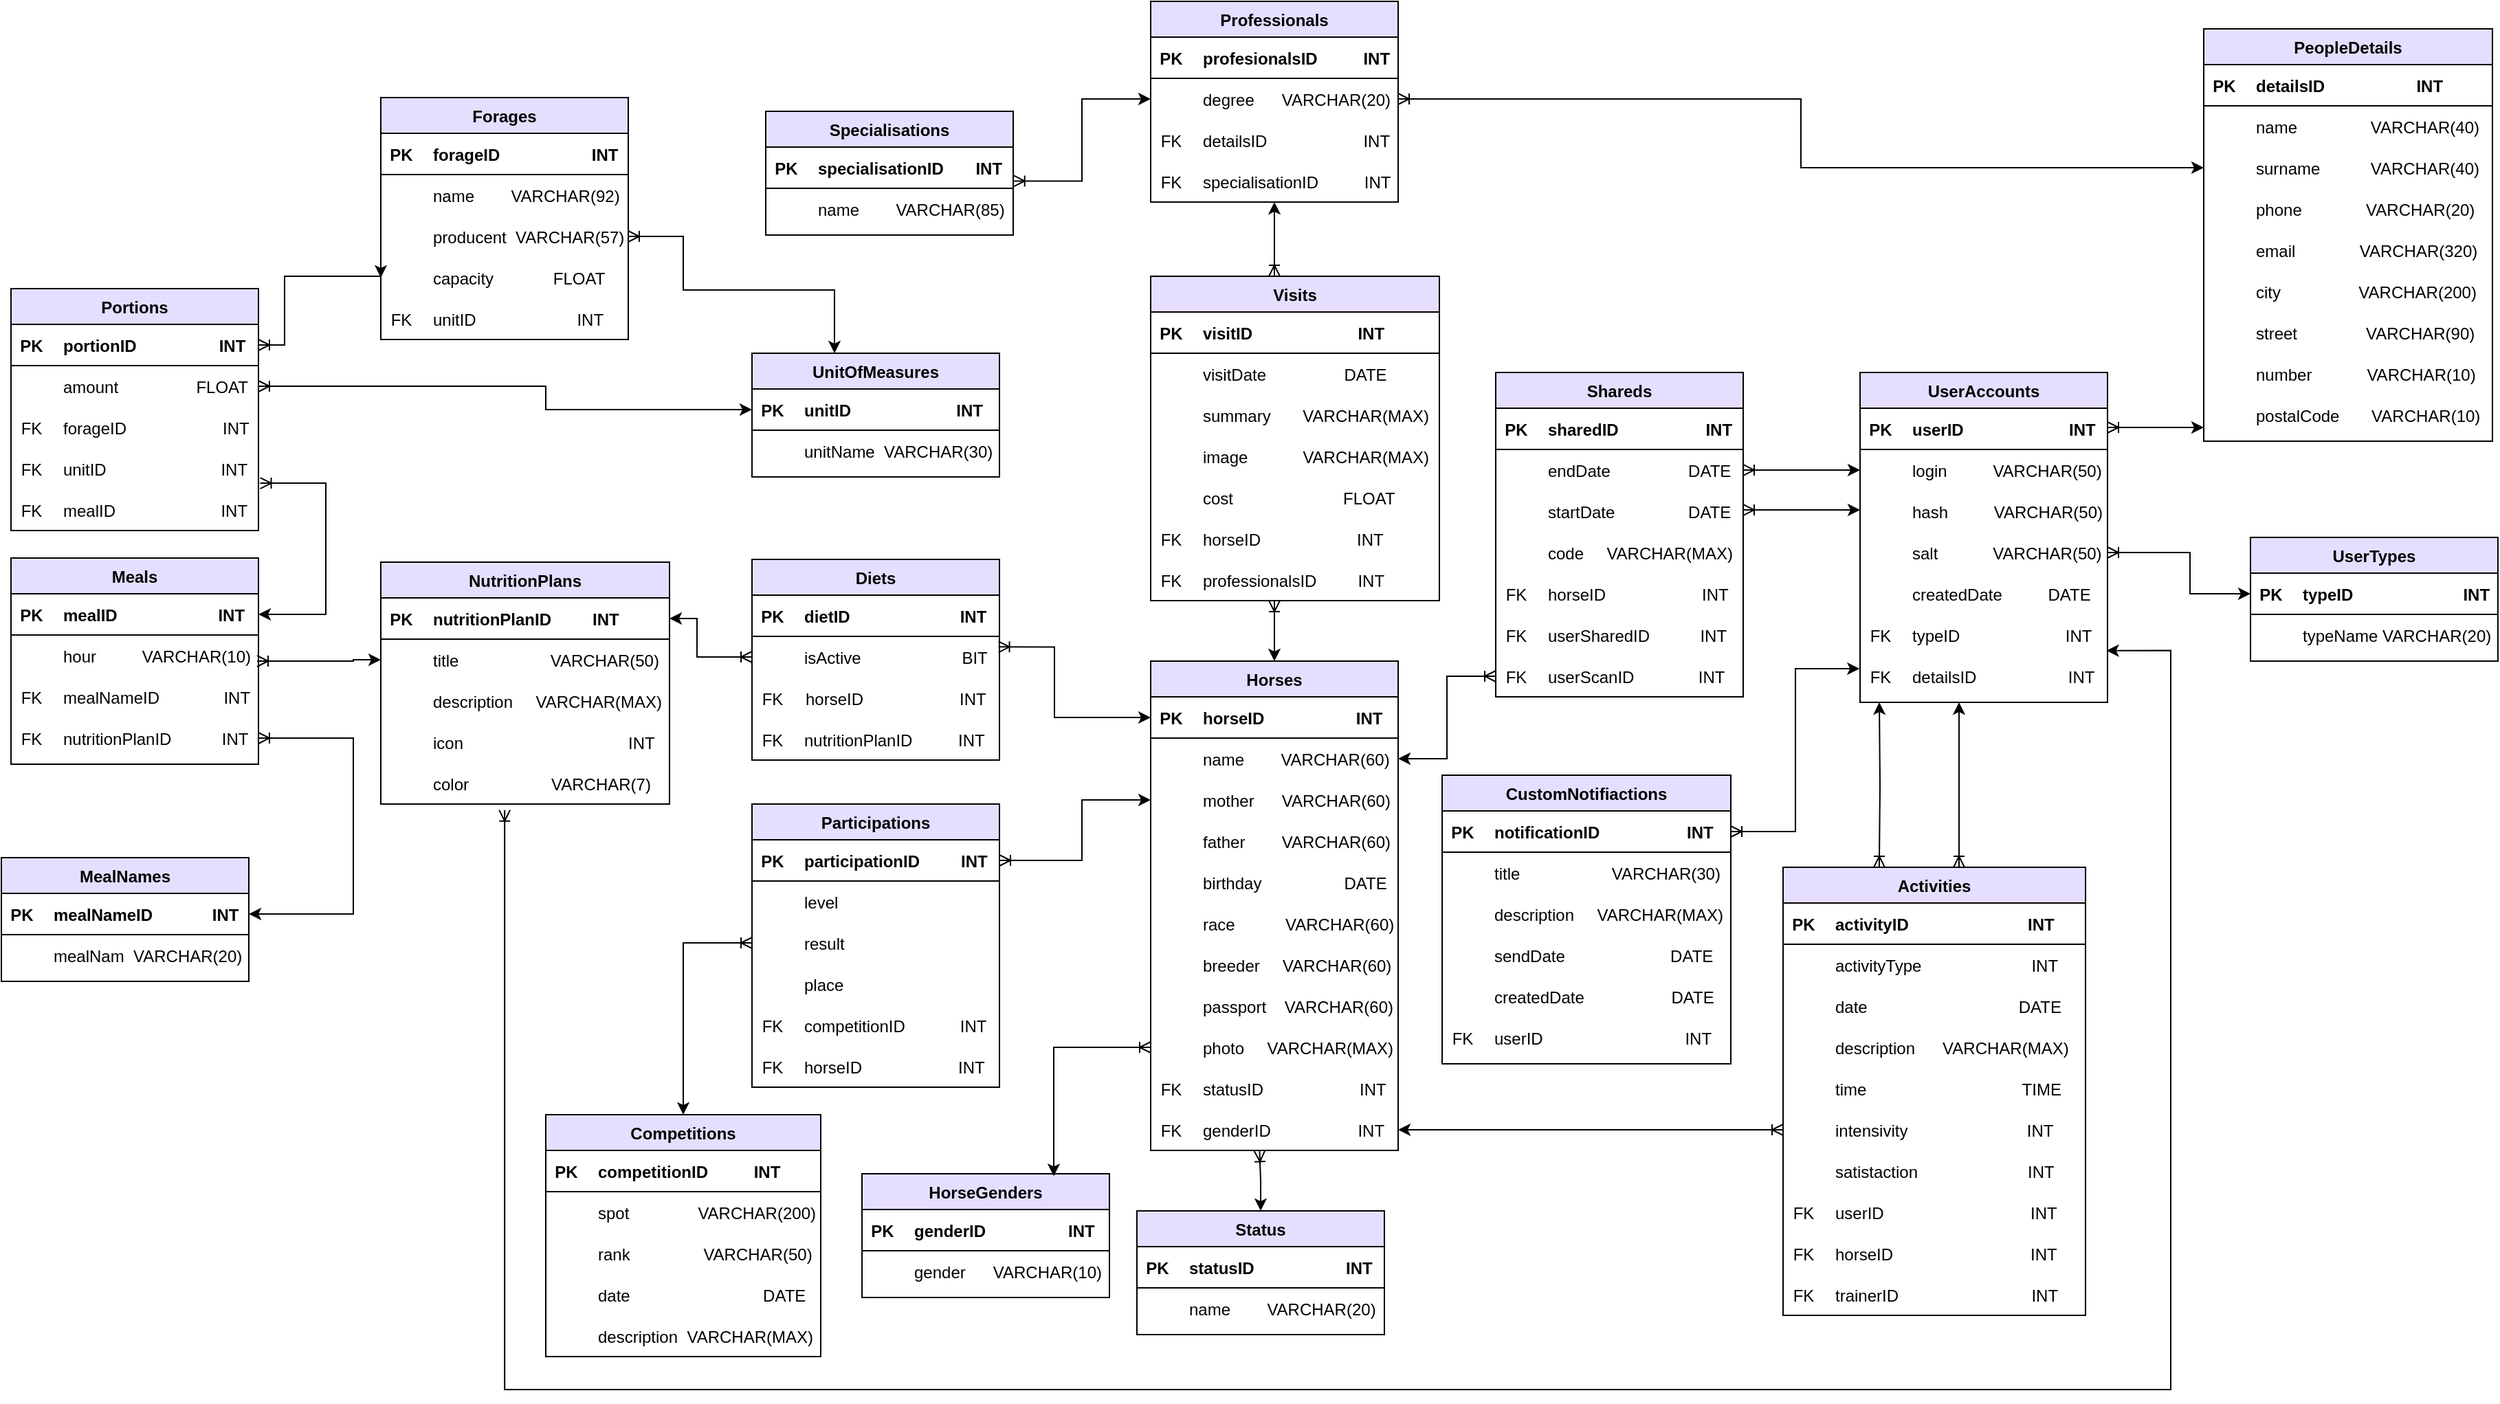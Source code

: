 <mxfile version="20.8.10" type="device"><diagram name="Strona-1" id="XZk7tpfpA87hhqyPbU-x"><mxGraphModel dx="2554" dy="1010" grid="1" gridSize="10" guides="1" tooltips="1" connect="1" arrows="1" fold="1" page="1" pageScale="1" pageWidth="827" pageHeight="1169" math="0" shadow="0"><root><mxCell id="0"/><mxCell id="1" parent="0"/><mxCell id="bEUP6m0CpuyhbNf4PhVI-66" value="Visits" style="swimlane;fontStyle=1;align=center;verticalAlign=top;childLayout=stackLayout;horizontal=1;startSize=26;horizontalStack=0;resizeParent=1;resizeLast=1;collapsible=1;marginBottom=0;rounded=0;shadow=0;strokeWidth=1;separatorColor=#000000;separatorStrokeWidth=1;swimlaneFillColor=#FFFFFF;fillColor=#E6DEFF;" parent="1" vertex="1"><mxGeometry x="360" y="250" width="210" height="236" as="geometry"/></mxCell><mxCell id="bEUP6m0CpuyhbNf4PhVI-67" value="" style="shape=tableRow;horizontal=0;startSize=0;swimlaneHead=0;swimlaneBody=0;fillColor=none;collapsible=0;dropTarget=0;points=[[0,0.5],[1,0.5]];portConstraint=eastwest;top=0;left=0;right=0;bottom=1;strokeColor=#000000;" parent="bEUP6m0CpuyhbNf4PhVI-66" vertex="1"><mxGeometry y="26" width="210" height="30" as="geometry"/></mxCell><mxCell id="bEUP6m0CpuyhbNf4PhVI-68" value="PK" style="shape=partialRectangle;connectable=0;fillColor=none;top=0;left=0;bottom=0;right=0;fontStyle=1;overflow=hidden;strokeColor=#000000;" parent="bEUP6m0CpuyhbNf4PhVI-67" vertex="1"><mxGeometry width="30" height="30" as="geometry"><mxRectangle width="30" height="30" as="alternateBounds"/></mxGeometry></mxCell><mxCell id="bEUP6m0CpuyhbNf4PhVI-69" value="visitID                       INT" style="shape=partialRectangle;connectable=0;fillColor=none;top=0;left=0;bottom=0;right=0;align=left;spacingLeft=6;fontStyle=1;overflow=hidden;strokeColor=#000000;" parent="bEUP6m0CpuyhbNf4PhVI-67" vertex="1"><mxGeometry x="30" width="150" height="30" as="geometry"><mxRectangle width="150" height="30" as="alternateBounds"/></mxGeometry></mxCell><mxCell id="bEUP6m0CpuyhbNf4PhVI-70" value="" style="shape=tableRow;horizontal=0;startSize=0;swimlaneHead=0;swimlaneBody=0;fillColor=none;collapsible=0;dropTarget=0;points=[[0,0.5],[1,0.5]];portConstraint=eastwest;top=0;left=0;right=0;bottom=0;strokeColor=#000000;" parent="bEUP6m0CpuyhbNf4PhVI-66" vertex="1"><mxGeometry y="56" width="210" height="30" as="geometry"/></mxCell><mxCell id="bEUP6m0CpuyhbNf4PhVI-71" value="" style="shape=partialRectangle;connectable=0;fillColor=none;top=0;left=0;bottom=0;right=0;editable=1;overflow=hidden;strokeColor=#000000;" parent="bEUP6m0CpuyhbNf4PhVI-70" vertex="1"><mxGeometry width="30" height="30" as="geometry"><mxRectangle width="30" height="30" as="alternateBounds"/></mxGeometry></mxCell><mxCell id="bEUP6m0CpuyhbNf4PhVI-72" value="visitDate                 DATE" style="shape=partialRectangle;connectable=0;fillColor=none;top=0;left=0;bottom=0;right=0;align=left;spacingLeft=6;overflow=hidden;strokeColor=#000000;" parent="bEUP6m0CpuyhbNf4PhVI-70" vertex="1"><mxGeometry x="30" width="150" height="30" as="geometry"><mxRectangle width="150" height="30" as="alternateBounds"/></mxGeometry></mxCell><object label="" k="k" id="bEUP6m0CpuyhbNf4PhVI-73"><mxCell style="shape=tableRow;horizontal=0;startSize=0;swimlaneHead=0;swimlaneBody=0;fillColor=none;collapsible=0;dropTarget=0;points=[[0,0.5],[1,0.5]];portConstraint=eastwest;top=0;left=0;right=0;bottom=0;strokeColor=#000000;" parent="bEUP6m0CpuyhbNf4PhVI-66" vertex="1"><mxGeometry y="86" width="210" height="30" as="geometry"/></mxCell></object><mxCell id="bEUP6m0CpuyhbNf4PhVI-74" value="" style="shape=partialRectangle;connectable=0;fillColor=none;top=0;left=0;bottom=0;right=0;editable=1;overflow=hidden;strokeColor=#000000;" parent="bEUP6m0CpuyhbNf4PhVI-73" vertex="1"><mxGeometry width="30" height="30" as="geometry"><mxRectangle width="30" height="30" as="alternateBounds"/></mxGeometry></mxCell><mxCell id="bEUP6m0CpuyhbNf4PhVI-75" value="summary       VARCHAR(MAX)" style="shape=partialRectangle;connectable=0;fillColor=none;top=0;left=0;bottom=0;right=0;align=left;spacingLeft=6;overflow=hidden;strokeColor=#000000;" parent="bEUP6m0CpuyhbNf4PhVI-73" vertex="1"><mxGeometry x="30" width="180" height="30" as="geometry"><mxRectangle width="150" height="30" as="alternateBounds"/></mxGeometry></mxCell><mxCell id="bEUP6m0CpuyhbNf4PhVI-76" value="" style="shape=tableRow;horizontal=0;startSize=0;swimlaneHead=0;swimlaneBody=0;fillColor=none;collapsible=0;dropTarget=0;points=[[0,0.5],[1,0.5]];portConstraint=eastwest;top=0;left=0;right=0;bottom=0;strokeColor=#000000;" parent="bEUP6m0CpuyhbNf4PhVI-66" vertex="1"><mxGeometry y="116" width="210" height="30" as="geometry"/></mxCell><mxCell id="bEUP6m0CpuyhbNf4PhVI-77" value="" style="shape=partialRectangle;connectable=0;fillColor=none;top=0;left=0;bottom=0;right=0;editable=1;overflow=hidden;strokeColor=#000000;" parent="bEUP6m0CpuyhbNf4PhVI-76" vertex="1"><mxGeometry width="30" height="30" as="geometry"><mxRectangle width="30" height="30" as="alternateBounds"/></mxGeometry></mxCell><mxCell id="bEUP6m0CpuyhbNf4PhVI-78" value="image            VARCHAR(MAX)" style="shape=partialRectangle;connectable=0;fillColor=none;top=0;left=0;bottom=0;right=0;align=left;spacingLeft=6;overflow=hidden;strokeColor=#000000;" parent="bEUP6m0CpuyhbNf4PhVI-76" vertex="1"><mxGeometry x="30" width="180" height="30" as="geometry"><mxRectangle width="150" height="30" as="alternateBounds"/></mxGeometry></mxCell><mxCell id="bEUP6m0CpuyhbNf4PhVI-79" value="" style="shape=tableRow;horizontal=0;startSize=0;swimlaneHead=0;swimlaneBody=0;fillColor=none;collapsible=0;dropTarget=0;points=[[0,0.5],[1,0.5]];portConstraint=eastwest;top=0;left=0;right=0;bottom=0;strokeColor=#000000;" parent="bEUP6m0CpuyhbNf4PhVI-66" vertex="1"><mxGeometry y="146" width="210" height="30" as="geometry"/></mxCell><mxCell id="bEUP6m0CpuyhbNf4PhVI-80" value="" style="shape=partialRectangle;connectable=0;fillColor=none;top=0;left=0;bottom=0;right=0;editable=1;overflow=hidden;strokeColor=#000000;" parent="bEUP6m0CpuyhbNf4PhVI-79" vertex="1"><mxGeometry width="30" height="30" as="geometry"><mxRectangle width="30" height="30" as="alternateBounds"/></mxGeometry></mxCell><mxCell id="bEUP6m0CpuyhbNf4PhVI-81" value="cost                        FLOAT" style="shape=partialRectangle;connectable=0;fillColor=none;top=0;left=0;bottom=0;right=0;align=left;spacingLeft=6;overflow=hidden;strokeColor=#000000;" parent="bEUP6m0CpuyhbNf4PhVI-79" vertex="1"><mxGeometry x="30" width="180" height="30" as="geometry"><mxRectangle width="150" height="30" as="alternateBounds"/></mxGeometry></mxCell><mxCell id="bEUP6m0CpuyhbNf4PhVI-82" value="" style="shape=tableRow;horizontal=0;startSize=0;swimlaneHead=0;swimlaneBody=0;fillColor=none;collapsible=0;dropTarget=0;points=[[0,0.5],[1,0.5]];portConstraint=eastwest;top=0;left=0;right=0;bottom=0;strokeColor=#000000;" parent="bEUP6m0CpuyhbNf4PhVI-66" vertex="1"><mxGeometry y="176" width="210" height="30" as="geometry"/></mxCell><mxCell id="bEUP6m0CpuyhbNf4PhVI-83" value="FK" style="shape=partialRectangle;connectable=0;fillColor=none;top=0;left=0;bottom=0;right=0;editable=1;overflow=hidden;strokeColor=#000000;" parent="bEUP6m0CpuyhbNf4PhVI-82" vertex="1"><mxGeometry width="30" height="30" as="geometry"><mxRectangle width="30" height="30" as="alternateBounds"/></mxGeometry></mxCell><mxCell id="bEUP6m0CpuyhbNf4PhVI-84" value="horseID                     INT" style="shape=partialRectangle;connectable=0;fillColor=none;top=0;left=0;bottom=0;right=0;align=left;spacingLeft=6;overflow=hidden;strokeColor=#000000;" parent="bEUP6m0CpuyhbNf4PhVI-82" vertex="1"><mxGeometry x="30" width="150" height="30" as="geometry"><mxRectangle width="150" height="30" as="alternateBounds"/></mxGeometry></mxCell><mxCell id="bEUP6m0CpuyhbNf4PhVI-98" value="" style="shape=tableRow;horizontal=0;startSize=0;swimlaneHead=0;swimlaneBody=0;fillColor=none;collapsible=0;dropTarget=0;points=[[0,0.5],[1,0.5]];portConstraint=eastwest;top=0;left=0;right=0;bottom=0;strokeColor=#000000;" parent="bEUP6m0CpuyhbNf4PhVI-66" vertex="1"><mxGeometry y="206" width="210" height="30" as="geometry"/></mxCell><mxCell id="bEUP6m0CpuyhbNf4PhVI-99" value="FK" style="shape=partialRectangle;connectable=0;fillColor=none;top=0;left=0;bottom=0;right=0;editable=1;overflow=hidden;strokeColor=#000000;" parent="bEUP6m0CpuyhbNf4PhVI-98" vertex="1"><mxGeometry width="30" height="30" as="geometry"><mxRectangle width="30" height="30" as="alternateBounds"/></mxGeometry></mxCell><mxCell id="bEUP6m0CpuyhbNf4PhVI-100" value="professionalsID         INT" style="shape=partialRectangle;connectable=0;fillColor=none;top=0;left=0;bottom=0;right=0;align=left;spacingLeft=6;overflow=hidden;strokeColor=#000000;" parent="bEUP6m0CpuyhbNf4PhVI-98" vertex="1"><mxGeometry x="30" width="150" height="30" as="geometry"><mxRectangle width="150" height="30" as="alternateBounds"/></mxGeometry></mxCell><mxCell id="bEUP6m0CpuyhbNf4PhVI-101" value="Horses" style="swimlane;fontStyle=1;align=center;verticalAlign=top;childLayout=stackLayout;horizontal=1;startSize=26;horizontalStack=0;resizeParent=1;resizeLast=1;collapsible=1;marginBottom=0;rounded=0;shadow=0;strokeWidth=1;separatorColor=#000000;separatorStrokeWidth=1;swimlaneFillColor=#FFFFFF;fillColor=#E6DEFF;" parent="1" vertex="1"><mxGeometry x="360" y="530" width="180" height="356" as="geometry"/></mxCell><mxCell id="bEUP6m0CpuyhbNf4PhVI-102" value="" style="shape=tableRow;horizontal=0;startSize=0;swimlaneHead=0;swimlaneBody=0;fillColor=none;collapsible=0;dropTarget=0;points=[[0,0.5],[1,0.5]];portConstraint=eastwest;top=0;left=0;right=0;bottom=1;strokeColor=#000000;" parent="bEUP6m0CpuyhbNf4PhVI-101" vertex="1"><mxGeometry y="26" width="180" height="30" as="geometry"/></mxCell><mxCell id="bEUP6m0CpuyhbNf4PhVI-103" value="PK" style="shape=partialRectangle;connectable=0;fillColor=none;top=0;left=0;bottom=0;right=0;fontStyle=1;overflow=hidden;strokeColor=#000000;" parent="bEUP6m0CpuyhbNf4PhVI-102" vertex="1"><mxGeometry width="30" height="30" as="geometry"><mxRectangle width="30" height="30" as="alternateBounds"/></mxGeometry></mxCell><mxCell id="bEUP6m0CpuyhbNf4PhVI-104" value="horseID                    INT" style="shape=partialRectangle;connectable=0;fillColor=none;top=0;left=0;bottom=0;right=0;align=left;spacingLeft=6;fontStyle=1;overflow=hidden;strokeColor=#000000;" parent="bEUP6m0CpuyhbNf4PhVI-102" vertex="1"><mxGeometry x="30" width="150" height="30" as="geometry"><mxRectangle width="150" height="30" as="alternateBounds"/></mxGeometry></mxCell><mxCell id="bEUP6m0CpuyhbNf4PhVI-105" value="" style="shape=tableRow;horizontal=0;startSize=0;swimlaneHead=0;swimlaneBody=0;fillColor=none;collapsible=0;dropTarget=0;points=[[0,0.5],[1,0.5]];portConstraint=eastwest;top=0;left=0;right=0;bottom=0;strokeColor=#000000;" parent="bEUP6m0CpuyhbNf4PhVI-101" vertex="1"><mxGeometry y="56" width="180" height="30" as="geometry"/></mxCell><mxCell id="bEUP6m0CpuyhbNf4PhVI-106" value="" style="shape=partialRectangle;connectable=0;fillColor=none;top=0;left=0;bottom=0;right=0;editable=1;overflow=hidden;strokeColor=#000000;" parent="bEUP6m0CpuyhbNf4PhVI-105" vertex="1"><mxGeometry width="30" height="30" as="geometry"><mxRectangle width="30" height="30" as="alternateBounds"/></mxGeometry></mxCell><mxCell id="bEUP6m0CpuyhbNf4PhVI-107" value="name        VARCHAR(60)" style="shape=partialRectangle;connectable=0;fillColor=none;top=0;left=0;bottom=0;right=0;align=left;spacingLeft=6;overflow=hidden;strokeColor=#000000;" parent="bEUP6m0CpuyhbNf4PhVI-105" vertex="1"><mxGeometry x="30" width="150" height="30" as="geometry"><mxRectangle width="150" height="30" as="alternateBounds"/></mxGeometry></mxCell><object label="" k="k" id="bEUP6m0CpuyhbNf4PhVI-108"><mxCell style="shape=tableRow;horizontal=0;startSize=0;swimlaneHead=0;swimlaneBody=0;fillColor=none;collapsible=0;dropTarget=0;points=[[0,0.5],[1,0.5]];portConstraint=eastwest;top=0;left=0;right=0;bottom=0;strokeColor=#000000;" parent="bEUP6m0CpuyhbNf4PhVI-101" vertex="1"><mxGeometry y="86" width="180" height="30" as="geometry"/></mxCell></object><mxCell id="bEUP6m0CpuyhbNf4PhVI-109" value="" style="shape=partialRectangle;connectable=0;fillColor=none;top=0;left=0;bottom=0;right=0;editable=1;overflow=hidden;strokeColor=#000000;" parent="bEUP6m0CpuyhbNf4PhVI-108" vertex="1"><mxGeometry width="30" height="30" as="geometry"><mxRectangle width="30" height="30" as="alternateBounds"/></mxGeometry></mxCell><mxCell id="bEUP6m0CpuyhbNf4PhVI-110" value="mother      VARCHAR(60)" style="shape=partialRectangle;connectable=0;fillColor=none;top=0;left=0;bottom=0;right=0;align=left;spacingLeft=6;overflow=hidden;strokeColor=#000000;" parent="bEUP6m0CpuyhbNf4PhVI-108" vertex="1"><mxGeometry x="30" width="150" height="30" as="geometry"><mxRectangle width="150" height="30" as="alternateBounds"/></mxGeometry></mxCell><mxCell id="bEUP6m0CpuyhbNf4PhVI-111" value="" style="shape=tableRow;horizontal=0;startSize=0;swimlaneHead=0;swimlaneBody=0;fillColor=none;collapsible=0;dropTarget=0;points=[[0,0.5],[1,0.5]];portConstraint=eastwest;top=0;left=0;right=0;bottom=0;strokeColor=#000000;" parent="bEUP6m0CpuyhbNf4PhVI-101" vertex="1"><mxGeometry y="116" width="180" height="30" as="geometry"/></mxCell><mxCell id="bEUP6m0CpuyhbNf4PhVI-112" value="" style="shape=partialRectangle;connectable=0;fillColor=none;top=0;left=0;bottom=0;right=0;editable=1;overflow=hidden;strokeColor=#000000;" parent="bEUP6m0CpuyhbNf4PhVI-111" vertex="1"><mxGeometry width="30" height="30" as="geometry"><mxRectangle width="30" height="30" as="alternateBounds"/></mxGeometry></mxCell><mxCell id="bEUP6m0CpuyhbNf4PhVI-113" value="father        VARCHAR(60)" style="shape=partialRectangle;connectable=0;fillColor=none;top=0;left=0;bottom=0;right=0;align=left;spacingLeft=6;overflow=hidden;strokeColor=#000000;" parent="bEUP6m0CpuyhbNf4PhVI-111" vertex="1"><mxGeometry x="30" width="150" height="30" as="geometry"><mxRectangle width="150" height="30" as="alternateBounds"/></mxGeometry></mxCell><mxCell id="bEUP6m0CpuyhbNf4PhVI-114" value="" style="shape=tableRow;horizontal=0;startSize=0;swimlaneHead=0;swimlaneBody=0;fillColor=none;collapsible=0;dropTarget=0;points=[[0,0.5],[1,0.5]];portConstraint=eastwest;top=0;left=0;right=0;bottom=0;strokeColor=#000000;" parent="bEUP6m0CpuyhbNf4PhVI-101" vertex="1"><mxGeometry y="146" width="180" height="30" as="geometry"/></mxCell><mxCell id="bEUP6m0CpuyhbNf4PhVI-115" value="" style="shape=partialRectangle;connectable=0;fillColor=none;top=0;left=0;bottom=0;right=0;editable=1;overflow=hidden;strokeColor=#000000;" parent="bEUP6m0CpuyhbNf4PhVI-114" vertex="1"><mxGeometry width="30" height="30" as="geometry"><mxRectangle width="30" height="30" as="alternateBounds"/></mxGeometry></mxCell><mxCell id="bEUP6m0CpuyhbNf4PhVI-116" value="birthday                  DATE" style="shape=partialRectangle;connectable=0;fillColor=none;top=0;left=0;bottom=0;right=0;align=left;spacingLeft=6;overflow=hidden;strokeColor=#000000;" parent="bEUP6m0CpuyhbNf4PhVI-114" vertex="1"><mxGeometry x="30" width="150" height="30" as="geometry"><mxRectangle width="150" height="30" as="alternateBounds"/></mxGeometry></mxCell><mxCell id="bEUP6m0CpuyhbNf4PhVI-117" value="" style="shape=tableRow;horizontal=0;startSize=0;swimlaneHead=0;swimlaneBody=0;fillColor=none;collapsible=0;dropTarget=0;points=[[0,0.5],[1,0.5]];portConstraint=eastwest;top=0;left=0;right=0;bottom=0;strokeColor=#000000;" parent="bEUP6m0CpuyhbNf4PhVI-101" vertex="1"><mxGeometry y="176" width="180" height="30" as="geometry"/></mxCell><mxCell id="bEUP6m0CpuyhbNf4PhVI-119" value="race           VARCHAR(60)" style="shape=partialRectangle;connectable=0;fillColor=none;top=0;left=0;bottom=0;right=0;align=left;spacingLeft=6;overflow=hidden;strokeColor=#000000;" parent="bEUP6m0CpuyhbNf4PhVI-117" vertex="1"><mxGeometry x="30" width="150" height="30" as="geometry"><mxRectangle width="150" height="30" as="alternateBounds"/></mxGeometry></mxCell><mxCell id="bEUP6m0CpuyhbNf4PhVI-120" value="" style="shape=tableRow;horizontal=0;startSize=0;swimlaneHead=0;swimlaneBody=0;fillColor=none;collapsible=0;dropTarget=0;points=[[0,0.5],[1,0.5]];portConstraint=eastwest;top=0;left=0;right=0;bottom=0;strokeColor=#000000;" parent="bEUP6m0CpuyhbNf4PhVI-101" vertex="1"><mxGeometry y="206" width="180" height="30" as="geometry"/></mxCell><mxCell id="bEUP6m0CpuyhbNf4PhVI-121" value="" style="shape=partialRectangle;connectable=0;fillColor=none;top=0;left=0;bottom=0;right=0;editable=1;overflow=hidden;strokeColor=#000000;" parent="bEUP6m0CpuyhbNf4PhVI-120" vertex="1"><mxGeometry width="30" height="30" as="geometry"><mxRectangle width="30" height="30" as="alternateBounds"/></mxGeometry></mxCell><mxCell id="bEUP6m0CpuyhbNf4PhVI-122" value="breeder     VARCHAR(60)" style="shape=partialRectangle;connectable=0;fillColor=none;top=0;left=0;bottom=0;right=0;align=left;spacingLeft=6;overflow=hidden;strokeColor=#000000;" parent="bEUP6m0CpuyhbNf4PhVI-120" vertex="1"><mxGeometry x="30" width="150" height="30" as="geometry"><mxRectangle width="150" height="30" as="alternateBounds"/></mxGeometry></mxCell><mxCell id="bEUP6m0CpuyhbNf4PhVI-128" value="" style="shape=tableRow;horizontal=0;startSize=0;swimlaneHead=0;swimlaneBody=0;fillColor=none;collapsible=0;dropTarget=0;points=[[0,0.5],[1,0.5]];portConstraint=eastwest;top=0;left=0;right=0;bottom=0;strokeColor=#000000;" parent="bEUP6m0CpuyhbNf4PhVI-101" vertex="1"><mxGeometry y="236" width="180" height="30" as="geometry"/></mxCell><mxCell id="bEUP6m0CpuyhbNf4PhVI-129" value="" style="shape=partialRectangle;connectable=0;fillColor=none;top=0;left=0;bottom=0;right=0;editable=1;overflow=hidden;strokeColor=#000000;" parent="bEUP6m0CpuyhbNf4PhVI-128" vertex="1"><mxGeometry width="30" height="30" as="geometry"><mxRectangle width="30" height="30" as="alternateBounds"/></mxGeometry></mxCell><mxCell id="bEUP6m0CpuyhbNf4PhVI-130" value="passport    VARCHAR(60)" style="shape=partialRectangle;connectable=0;fillColor=none;top=0;left=0;bottom=0;right=0;align=left;spacingLeft=6;overflow=hidden;strokeColor=#000000;" parent="bEUP6m0CpuyhbNf4PhVI-128" vertex="1"><mxGeometry x="30" width="150" height="30" as="geometry"><mxRectangle width="150" height="30" as="alternateBounds"/></mxGeometry></mxCell><mxCell id="bEUP6m0CpuyhbNf4PhVI-137" value="" style="shape=tableRow;horizontal=0;startSize=0;swimlaneHead=0;swimlaneBody=0;fillColor=none;collapsible=0;dropTarget=0;points=[[0,0.5],[1,0.5]];portConstraint=eastwest;top=0;left=0;right=0;bottom=0;strokeColor=#000000;" parent="bEUP6m0CpuyhbNf4PhVI-101" vertex="1"><mxGeometry y="266" width="180" height="30" as="geometry"/></mxCell><mxCell id="bEUP6m0CpuyhbNf4PhVI-138" value="" style="shape=partialRectangle;connectable=0;fillColor=none;top=0;left=0;bottom=0;right=0;editable=1;overflow=hidden;strokeColor=#000000;" parent="bEUP6m0CpuyhbNf4PhVI-137" vertex="1"><mxGeometry width="30" height="30" as="geometry"><mxRectangle width="30" height="30" as="alternateBounds"/></mxGeometry></mxCell><mxCell id="bEUP6m0CpuyhbNf4PhVI-139" value="photo     VARCHAR(MAX)" style="shape=partialRectangle;connectable=0;fillColor=none;top=0;left=0;bottom=0;right=0;align=left;spacingLeft=6;overflow=hidden;strokeColor=#000000;" parent="bEUP6m0CpuyhbNf4PhVI-137" vertex="1"><mxGeometry x="30" width="150" height="30" as="geometry"><mxRectangle width="150" height="30" as="alternateBounds"/></mxGeometry></mxCell><mxCell id="bEUP6m0CpuyhbNf4PhVI-140" value="" style="shape=tableRow;horizontal=0;startSize=0;swimlaneHead=0;swimlaneBody=0;fillColor=none;collapsible=0;dropTarget=0;points=[[0,0.5],[1,0.5]];portConstraint=eastwest;top=0;left=0;right=0;bottom=0;strokeColor=#000000;" parent="bEUP6m0CpuyhbNf4PhVI-101" vertex="1"><mxGeometry y="296" width="180" height="30" as="geometry"/></mxCell><mxCell id="bEUP6m0CpuyhbNf4PhVI-141" value="FK" style="shape=partialRectangle;connectable=0;fillColor=none;top=0;left=0;bottom=0;right=0;editable=1;overflow=hidden;strokeColor=#000000;" parent="bEUP6m0CpuyhbNf4PhVI-140" vertex="1"><mxGeometry width="30" height="30" as="geometry"><mxRectangle width="30" height="30" as="alternateBounds"/></mxGeometry></mxCell><mxCell id="bEUP6m0CpuyhbNf4PhVI-142" value="statusID                     INT" style="shape=partialRectangle;connectable=0;fillColor=none;top=0;left=0;bottom=0;right=0;align=left;spacingLeft=6;overflow=hidden;strokeColor=#000000;" parent="bEUP6m0CpuyhbNf4PhVI-140" vertex="1"><mxGeometry x="30" width="150" height="30" as="geometry"><mxRectangle width="150" height="30" as="alternateBounds"/></mxGeometry></mxCell><mxCell id="bEUP6m0CpuyhbNf4PhVI-125" value="" style="shape=tableRow;horizontal=0;startSize=0;swimlaneHead=0;swimlaneBody=0;fillColor=none;collapsible=0;dropTarget=0;points=[[0,0.5],[1,0.5]];portConstraint=eastwest;top=0;left=0;right=0;bottom=0;strokeColor=#000000;" parent="bEUP6m0CpuyhbNf4PhVI-101" vertex="1"><mxGeometry y="326" width="180" height="30" as="geometry"/></mxCell><mxCell id="bEUP6m0CpuyhbNf4PhVI-126" value="FK" style="shape=partialRectangle;connectable=0;fillColor=none;top=0;left=0;bottom=0;right=0;editable=1;overflow=hidden;strokeColor=#000000;" parent="bEUP6m0CpuyhbNf4PhVI-125" vertex="1"><mxGeometry width="30" height="30" as="geometry"><mxRectangle width="30" height="30" as="alternateBounds"/></mxGeometry></mxCell><mxCell id="bEUP6m0CpuyhbNf4PhVI-127" value="genderID                   INT" style="shape=partialRectangle;connectable=0;fillColor=none;top=0;left=0;bottom=0;right=0;align=left;spacingLeft=6;overflow=hidden;strokeColor=#000000;" parent="bEUP6m0CpuyhbNf4PhVI-125" vertex="1"><mxGeometry x="30" width="150" height="30" as="geometry"><mxRectangle width="150" height="30" as="alternateBounds"/></mxGeometry></mxCell><mxCell id="bEUP6m0CpuyhbNf4PhVI-143" value="Shareds" style="swimlane;fontStyle=1;align=center;verticalAlign=top;childLayout=stackLayout;horizontal=1;startSize=26;horizontalStack=0;resizeParent=1;resizeLast=1;collapsible=1;marginBottom=0;rounded=0;shadow=0;strokeWidth=1;separatorColor=#000000;separatorStrokeWidth=1;swimlaneFillColor=#FFFFFF;fillColor=#E6DEFF;" parent="1" vertex="1"><mxGeometry x="611" y="320" width="180" height="236" as="geometry"/></mxCell><mxCell id="bEUP6m0CpuyhbNf4PhVI-144" value="" style="shape=tableRow;horizontal=0;startSize=0;swimlaneHead=0;swimlaneBody=0;fillColor=none;collapsible=0;dropTarget=0;points=[[0,0.5],[1,0.5]];portConstraint=eastwest;top=0;left=0;right=0;bottom=1;strokeColor=#000000;" parent="bEUP6m0CpuyhbNf4PhVI-143" vertex="1"><mxGeometry y="26" width="180" height="30" as="geometry"/></mxCell><mxCell id="bEUP6m0CpuyhbNf4PhVI-145" value="PK" style="shape=partialRectangle;connectable=0;fillColor=none;top=0;left=0;bottom=0;right=0;fontStyle=1;overflow=hidden;strokeColor=#000000;" parent="bEUP6m0CpuyhbNf4PhVI-144" vertex="1"><mxGeometry width="30" height="30" as="geometry"><mxRectangle width="30" height="30" as="alternateBounds"/></mxGeometry></mxCell><mxCell id="bEUP6m0CpuyhbNf4PhVI-146" value="sharedID                   INT" style="shape=partialRectangle;connectable=0;fillColor=none;top=0;left=0;bottom=0;right=0;align=left;spacingLeft=6;fontStyle=1;overflow=hidden;strokeColor=#000000;" parent="bEUP6m0CpuyhbNf4PhVI-144" vertex="1"><mxGeometry x="30" width="150" height="30" as="geometry"><mxRectangle width="150" height="30" as="alternateBounds"/></mxGeometry></mxCell><mxCell id="bEUP6m0CpuyhbNf4PhVI-147" value="" style="shape=tableRow;horizontal=0;startSize=0;swimlaneHead=0;swimlaneBody=0;fillColor=none;collapsible=0;dropTarget=0;points=[[0,0.5],[1,0.5]];portConstraint=eastwest;top=0;left=0;right=0;bottom=0;strokeColor=#000000;" parent="bEUP6m0CpuyhbNf4PhVI-143" vertex="1"><mxGeometry y="56" width="180" height="30" as="geometry"/></mxCell><mxCell id="bEUP6m0CpuyhbNf4PhVI-148" value="" style="shape=partialRectangle;connectable=0;fillColor=none;top=0;left=0;bottom=0;right=0;editable=1;overflow=hidden;strokeColor=#000000;" parent="bEUP6m0CpuyhbNf4PhVI-147" vertex="1"><mxGeometry width="30" height="30" as="geometry"><mxRectangle width="30" height="30" as="alternateBounds"/></mxGeometry></mxCell><mxCell id="bEUP6m0CpuyhbNf4PhVI-149" value="endDate                 DATE" style="shape=partialRectangle;connectable=0;fillColor=none;top=0;left=0;bottom=0;right=0;align=left;spacingLeft=6;overflow=hidden;strokeColor=#000000;" parent="bEUP6m0CpuyhbNf4PhVI-147" vertex="1"><mxGeometry x="30" width="150" height="30" as="geometry"><mxRectangle width="150" height="30" as="alternateBounds"/></mxGeometry></mxCell><object label="" k="k" id="bEUP6m0CpuyhbNf4PhVI-150"><mxCell style="shape=tableRow;horizontal=0;startSize=0;swimlaneHead=0;swimlaneBody=0;fillColor=none;collapsible=0;dropTarget=0;points=[[0,0.5],[1,0.5]];portConstraint=eastwest;top=0;left=0;right=0;bottom=0;strokeColor=#000000;" parent="bEUP6m0CpuyhbNf4PhVI-143" vertex="1"><mxGeometry y="86" width="180" height="30" as="geometry"/></mxCell></object><mxCell id="bEUP6m0CpuyhbNf4PhVI-151" value="" style="shape=partialRectangle;connectable=0;fillColor=none;top=0;left=0;bottom=0;right=0;editable=1;overflow=hidden;strokeColor=#000000;" parent="bEUP6m0CpuyhbNf4PhVI-150" vertex="1"><mxGeometry width="30" height="30" as="geometry"><mxRectangle width="30" height="30" as="alternateBounds"/></mxGeometry></mxCell><mxCell id="bEUP6m0CpuyhbNf4PhVI-152" value="startDate                DATE" style="shape=partialRectangle;connectable=0;fillColor=none;top=0;left=0;bottom=0;right=0;align=left;spacingLeft=6;overflow=hidden;strokeColor=#000000;" parent="bEUP6m0CpuyhbNf4PhVI-150" vertex="1"><mxGeometry x="30" width="150" height="30" as="geometry"><mxRectangle width="150" height="30" as="alternateBounds"/></mxGeometry></mxCell><mxCell id="bEUP6m0CpuyhbNf4PhVI-153" value="" style="shape=tableRow;horizontal=0;startSize=0;swimlaneHead=0;swimlaneBody=0;fillColor=none;collapsible=0;dropTarget=0;points=[[0,0.5],[1,0.5]];portConstraint=eastwest;top=0;left=0;right=0;bottom=0;strokeColor=#000000;" parent="bEUP6m0CpuyhbNf4PhVI-143" vertex="1"><mxGeometry y="116" width="180" height="30" as="geometry"/></mxCell><mxCell id="bEUP6m0CpuyhbNf4PhVI-154" value="" style="shape=partialRectangle;connectable=0;fillColor=none;top=0;left=0;bottom=0;right=0;editable=1;overflow=hidden;strokeColor=#000000;" parent="bEUP6m0CpuyhbNf4PhVI-153" vertex="1"><mxGeometry width="30" height="30" as="geometry"><mxRectangle width="30" height="30" as="alternateBounds"/></mxGeometry></mxCell><mxCell id="bEUP6m0CpuyhbNf4PhVI-155" value="code     VARCHAR(MAX)" style="shape=partialRectangle;connectable=0;fillColor=none;top=0;left=0;bottom=0;right=0;align=left;spacingLeft=6;overflow=hidden;strokeColor=#000000;" parent="bEUP6m0CpuyhbNf4PhVI-153" vertex="1"><mxGeometry x="30" width="150" height="30" as="geometry"><mxRectangle width="150" height="30" as="alternateBounds"/></mxGeometry></mxCell><mxCell id="bEUP6m0CpuyhbNf4PhVI-159" value="" style="shape=tableRow;horizontal=0;startSize=0;swimlaneHead=0;swimlaneBody=0;fillColor=none;collapsible=0;dropTarget=0;points=[[0,0.5],[1,0.5]];portConstraint=eastwest;top=0;left=0;right=0;bottom=0;strokeColor=#000000;" parent="bEUP6m0CpuyhbNf4PhVI-143" vertex="1"><mxGeometry y="146" width="180" height="30" as="geometry"/></mxCell><mxCell id="bEUP6m0CpuyhbNf4PhVI-160" value="FK" style="shape=partialRectangle;connectable=0;fillColor=none;top=0;left=0;bottom=0;right=0;editable=1;overflow=hidden;strokeColor=#000000;" parent="bEUP6m0CpuyhbNf4PhVI-159" vertex="1"><mxGeometry width="30" height="30" as="geometry"><mxRectangle width="30" height="30" as="alternateBounds"/></mxGeometry></mxCell><mxCell id="bEUP6m0CpuyhbNf4PhVI-161" value="horseID                     INT" style="shape=partialRectangle;connectable=0;fillColor=none;top=0;left=0;bottom=0;right=0;align=left;spacingLeft=6;overflow=hidden;strokeColor=#000000;" parent="bEUP6m0CpuyhbNf4PhVI-159" vertex="1"><mxGeometry x="30" width="150" height="30" as="geometry"><mxRectangle width="150" height="30" as="alternateBounds"/></mxGeometry></mxCell><mxCell id="bEUP6m0CpuyhbNf4PhVI-162" value="" style="shape=tableRow;horizontal=0;startSize=0;swimlaneHead=0;swimlaneBody=0;fillColor=none;collapsible=0;dropTarget=0;points=[[0,0.5],[1,0.5]];portConstraint=eastwest;top=0;left=0;right=0;bottom=0;strokeColor=#000000;" parent="bEUP6m0CpuyhbNf4PhVI-143" vertex="1"><mxGeometry y="176" width="180" height="30" as="geometry"/></mxCell><mxCell id="bEUP6m0CpuyhbNf4PhVI-163" value="FK" style="shape=partialRectangle;connectable=0;fillColor=none;top=0;left=0;bottom=0;right=0;editable=1;overflow=hidden;strokeColor=#000000;" parent="bEUP6m0CpuyhbNf4PhVI-162" vertex="1"><mxGeometry width="30" height="30" as="geometry"><mxRectangle width="30" height="30" as="alternateBounds"/></mxGeometry></mxCell><mxCell id="bEUP6m0CpuyhbNf4PhVI-164" value="userSharedID           INT" style="shape=partialRectangle;connectable=0;fillColor=none;top=0;left=0;bottom=0;right=0;align=left;spacingLeft=6;overflow=hidden;strokeColor=#000000;" parent="bEUP6m0CpuyhbNf4PhVI-162" vertex="1"><mxGeometry x="30" width="150" height="30" as="geometry"><mxRectangle width="150" height="30" as="alternateBounds"/></mxGeometry></mxCell><mxCell id="bEUP6m0CpuyhbNf4PhVI-165" value="" style="shape=tableRow;horizontal=0;startSize=0;swimlaneHead=0;swimlaneBody=0;fillColor=none;collapsible=0;dropTarget=0;points=[[0,0.5],[1,0.5]];portConstraint=eastwest;top=0;left=0;right=0;bottom=0;strokeColor=#000000;" parent="bEUP6m0CpuyhbNf4PhVI-143" vertex="1"><mxGeometry y="206" width="180" height="30" as="geometry"/></mxCell><mxCell id="bEUP6m0CpuyhbNf4PhVI-166" value="FK" style="shape=partialRectangle;connectable=0;fillColor=none;top=0;left=0;bottom=0;right=0;editable=1;overflow=hidden;strokeColor=#000000;" parent="bEUP6m0CpuyhbNf4PhVI-165" vertex="1"><mxGeometry width="30" height="30" as="geometry"><mxRectangle width="30" height="30" as="alternateBounds"/></mxGeometry></mxCell><mxCell id="bEUP6m0CpuyhbNf4PhVI-167" value="userScanID              INT" style="shape=partialRectangle;connectable=0;fillColor=none;top=0;left=0;bottom=0;right=0;align=left;spacingLeft=6;overflow=hidden;strokeColor=#000000;" parent="bEUP6m0CpuyhbNf4PhVI-165" vertex="1"><mxGeometry x="30" width="150" height="30" as="geometry"><mxRectangle width="150" height="30" as="alternateBounds"/></mxGeometry></mxCell><mxCell id="bEUP6m0CpuyhbNf4PhVI-168" value="UserAccounts" style="swimlane;fontStyle=1;align=center;verticalAlign=top;childLayout=stackLayout;horizontal=1;startSize=26;horizontalStack=0;resizeParent=1;resizeLast=1;collapsible=1;marginBottom=0;rounded=0;shadow=0;strokeWidth=1;separatorColor=#000000;separatorStrokeWidth=1;swimlaneFillColor=#FFFFFF;fillColor=#E6DEFF;" parent="1" vertex="1"><mxGeometry x="876" y="320" width="180" height="240" as="geometry"/></mxCell><mxCell id="bEUP6m0CpuyhbNf4PhVI-169" value="" style="shape=tableRow;horizontal=0;startSize=0;swimlaneHead=0;swimlaneBody=0;fillColor=none;collapsible=0;dropTarget=0;points=[[0,0.5],[1,0.5]];portConstraint=eastwest;top=0;left=0;right=0;bottom=1;strokeColor=#000000;" parent="bEUP6m0CpuyhbNf4PhVI-168" vertex="1"><mxGeometry y="26" width="180" height="30" as="geometry"/></mxCell><mxCell id="bEUP6m0CpuyhbNf4PhVI-170" value="PK" style="shape=partialRectangle;connectable=0;fillColor=none;top=0;left=0;bottom=0;right=0;fontStyle=1;overflow=hidden;strokeColor=#000000;" parent="bEUP6m0CpuyhbNf4PhVI-169" vertex="1"><mxGeometry width="30" height="30" as="geometry"><mxRectangle width="30" height="30" as="alternateBounds"/></mxGeometry></mxCell><mxCell id="bEUP6m0CpuyhbNf4PhVI-171" value="userID                       INT" style="shape=partialRectangle;connectable=0;fillColor=none;top=0;left=0;bottom=0;right=0;align=left;spacingLeft=6;fontStyle=1;overflow=hidden;strokeColor=#000000;" parent="bEUP6m0CpuyhbNf4PhVI-169" vertex="1"><mxGeometry x="30" width="150" height="30" as="geometry"><mxRectangle width="150" height="30" as="alternateBounds"/></mxGeometry></mxCell><mxCell id="bEUP6m0CpuyhbNf4PhVI-172" value="" style="shape=tableRow;horizontal=0;startSize=0;swimlaneHead=0;swimlaneBody=0;fillColor=none;collapsible=0;dropTarget=0;points=[[0,0.5],[1,0.5]];portConstraint=eastwest;top=0;left=0;right=0;bottom=0;strokeColor=#000000;" parent="bEUP6m0CpuyhbNf4PhVI-168" vertex="1"><mxGeometry y="56" width="180" height="30" as="geometry"/></mxCell><mxCell id="bEUP6m0CpuyhbNf4PhVI-174" value="login          VARCHAR(50)" style="shape=partialRectangle;connectable=0;fillColor=none;top=0;left=0;bottom=0;right=0;align=left;spacingLeft=6;overflow=hidden;strokeColor=#000000;" parent="bEUP6m0CpuyhbNf4PhVI-172" vertex="1"><mxGeometry x="30" width="150" height="30" as="geometry"><mxRectangle width="150" height="30" as="alternateBounds"/></mxGeometry></mxCell><object label="" k="k" id="bEUP6m0CpuyhbNf4PhVI-175"><mxCell style="shape=tableRow;horizontal=0;startSize=0;swimlaneHead=0;swimlaneBody=0;fillColor=none;collapsible=0;dropTarget=0;points=[[0,0.5],[1,0.5]];portConstraint=eastwest;top=0;left=0;right=0;bottom=0;strokeColor=#000000;" parent="bEUP6m0CpuyhbNf4PhVI-168" vertex="1"><mxGeometry y="86" width="180" height="30" as="geometry"/></mxCell></object><mxCell id="bEUP6m0CpuyhbNf4PhVI-176" value="" style="shape=partialRectangle;connectable=0;fillColor=none;top=0;left=0;bottom=0;right=0;editable=1;overflow=hidden;strokeColor=#000000;" parent="bEUP6m0CpuyhbNf4PhVI-175" vertex="1"><mxGeometry width="30" height="30" as="geometry"><mxRectangle width="30" height="30" as="alternateBounds"/></mxGeometry></mxCell><mxCell id="bEUP6m0CpuyhbNf4PhVI-177" value="hash          VARCHAR(50)" style="shape=partialRectangle;connectable=0;fillColor=none;top=0;left=0;bottom=0;right=0;align=left;spacingLeft=6;overflow=hidden;strokeColor=#000000;" parent="bEUP6m0CpuyhbNf4PhVI-175" vertex="1"><mxGeometry x="30" width="150" height="30" as="geometry"><mxRectangle width="150" height="30" as="alternateBounds"/></mxGeometry></mxCell><mxCell id="bEUP6m0CpuyhbNf4PhVI-178" value="" style="shape=tableRow;horizontal=0;startSize=0;swimlaneHead=0;swimlaneBody=0;fillColor=none;collapsible=0;dropTarget=0;points=[[0,0.5],[1,0.5]];portConstraint=eastwest;top=0;left=0;right=0;bottom=0;strokeColor=#000000;" parent="bEUP6m0CpuyhbNf4PhVI-168" vertex="1"><mxGeometry y="116" width="180" height="30" as="geometry"/></mxCell><mxCell id="bEUP6m0CpuyhbNf4PhVI-179" value="" style="shape=partialRectangle;connectable=0;fillColor=none;top=0;left=0;bottom=0;right=0;editable=1;overflow=hidden;strokeColor=#000000;" parent="bEUP6m0CpuyhbNf4PhVI-178" vertex="1"><mxGeometry width="30" height="30" as="geometry"><mxRectangle width="30" height="30" as="alternateBounds"/></mxGeometry></mxCell><mxCell id="bEUP6m0CpuyhbNf4PhVI-180" value="salt            VARCHAR(50)" style="shape=partialRectangle;connectable=0;fillColor=none;top=0;left=0;bottom=0;right=0;align=left;spacingLeft=6;overflow=hidden;strokeColor=#000000;" parent="bEUP6m0CpuyhbNf4PhVI-178" vertex="1"><mxGeometry x="30" width="150" height="30" as="geometry"><mxRectangle width="150" height="30" as="alternateBounds"/></mxGeometry></mxCell><mxCell id="bEUP6m0CpuyhbNf4PhVI-181" value="" style="shape=tableRow;horizontal=0;startSize=0;swimlaneHead=0;swimlaneBody=0;fillColor=none;collapsible=0;dropTarget=0;points=[[0,0.5],[1,0.5]];portConstraint=eastwest;top=0;left=0;right=0;bottom=0;strokeColor=#000000;" parent="bEUP6m0CpuyhbNf4PhVI-168" vertex="1"><mxGeometry y="146" width="180" height="30" as="geometry"/></mxCell><mxCell id="bEUP6m0CpuyhbNf4PhVI-182" value="" style="shape=partialRectangle;connectable=0;fillColor=none;top=0;left=0;bottom=0;right=0;editable=1;overflow=hidden;strokeColor=#000000;" parent="bEUP6m0CpuyhbNf4PhVI-181" vertex="1"><mxGeometry width="30" height="30" as="geometry"><mxRectangle width="30" height="30" as="alternateBounds"/></mxGeometry></mxCell><mxCell id="bEUP6m0CpuyhbNf4PhVI-183" value="createdDate          DATE" style="shape=partialRectangle;connectable=0;fillColor=none;top=0;left=0;bottom=0;right=0;align=left;spacingLeft=6;overflow=hidden;strokeColor=#000000;" parent="bEUP6m0CpuyhbNf4PhVI-181" vertex="1"><mxGeometry x="30" width="150" height="30" as="geometry"><mxRectangle width="150" height="30" as="alternateBounds"/></mxGeometry></mxCell><mxCell id="bEUP6m0CpuyhbNf4PhVI-184" value="" style="shape=tableRow;horizontal=0;startSize=0;swimlaneHead=0;swimlaneBody=0;fillColor=none;collapsible=0;dropTarget=0;points=[[0,0.5],[1,0.5]];portConstraint=eastwest;top=0;left=0;right=0;bottom=0;strokeColor=#000000;" parent="bEUP6m0CpuyhbNf4PhVI-168" vertex="1"><mxGeometry y="176" width="180" height="30" as="geometry"/></mxCell><mxCell id="bEUP6m0CpuyhbNf4PhVI-185" value="FK" style="shape=partialRectangle;connectable=0;fillColor=none;top=0;left=0;bottom=0;right=0;editable=1;overflow=hidden;strokeColor=#000000;" parent="bEUP6m0CpuyhbNf4PhVI-184" vertex="1"><mxGeometry width="30" height="30" as="geometry"><mxRectangle width="30" height="30" as="alternateBounds"/></mxGeometry></mxCell><mxCell id="bEUP6m0CpuyhbNf4PhVI-186" value="typeID                       INT" style="shape=partialRectangle;connectable=0;fillColor=none;top=0;left=0;bottom=0;right=0;align=left;spacingLeft=6;overflow=hidden;strokeColor=#000000;" parent="bEUP6m0CpuyhbNf4PhVI-184" vertex="1"><mxGeometry x="30" width="150" height="30" as="geometry"><mxRectangle width="150" height="30" as="alternateBounds"/></mxGeometry></mxCell><mxCell id="bEUP6m0CpuyhbNf4PhVI-187" value="" style="shape=tableRow;horizontal=0;startSize=0;swimlaneHead=0;swimlaneBody=0;fillColor=none;collapsible=0;dropTarget=0;points=[[0,0.5],[1,0.5]];portConstraint=eastwest;top=0;left=0;right=0;bottom=0;strokeColor=#000000;" parent="bEUP6m0CpuyhbNf4PhVI-168" vertex="1"><mxGeometry y="206" width="180" height="30" as="geometry"/></mxCell><mxCell id="bEUP6m0CpuyhbNf4PhVI-188" value="FK" style="shape=partialRectangle;connectable=0;fillColor=none;top=0;left=0;bottom=0;right=0;editable=1;overflow=hidden;strokeColor=#000000;" parent="bEUP6m0CpuyhbNf4PhVI-187" vertex="1"><mxGeometry width="30" height="30" as="geometry"><mxRectangle width="30" height="30" as="alternateBounds"/></mxGeometry></mxCell><mxCell id="bEUP6m0CpuyhbNf4PhVI-189" value="detailsID                    INT" style="shape=partialRectangle;connectable=0;fillColor=none;top=0;left=0;bottom=0;right=0;align=left;spacingLeft=6;overflow=hidden;strokeColor=#000000;" parent="bEUP6m0CpuyhbNf4PhVI-187" vertex="1"><mxGeometry x="30" width="150" height="30" as="geometry"><mxRectangle width="150" height="30" as="alternateBounds"/></mxGeometry></mxCell><mxCell id="bEUP6m0CpuyhbNf4PhVI-190" value="CustomNotifiactions" style="swimlane;fontStyle=1;align=center;verticalAlign=top;childLayout=stackLayout;horizontal=1;startSize=26;horizontalStack=0;resizeParent=1;resizeLast=1;collapsible=1;marginBottom=0;rounded=0;shadow=0;strokeWidth=1;separatorColor=#000000;separatorStrokeWidth=1;swimlaneFillColor=#FFFFFF;fillColor=#E6DEFF;" parent="1" vertex="1"><mxGeometry x="572" y="613" width="210" height="210" as="geometry"/></mxCell><mxCell id="bEUP6m0CpuyhbNf4PhVI-191" value="" style="shape=tableRow;horizontal=0;startSize=0;swimlaneHead=0;swimlaneBody=0;fillColor=none;collapsible=0;dropTarget=0;points=[[0,0.5],[1,0.5]];portConstraint=eastwest;top=0;left=0;right=0;bottom=1;strokeColor=#000000;" parent="bEUP6m0CpuyhbNf4PhVI-190" vertex="1"><mxGeometry y="26" width="210" height="30" as="geometry"/></mxCell><mxCell id="bEUP6m0CpuyhbNf4PhVI-192" value="PK" style="shape=partialRectangle;connectable=0;fillColor=none;top=0;left=0;bottom=0;right=0;fontStyle=1;overflow=hidden;strokeColor=#000000;" parent="bEUP6m0CpuyhbNf4PhVI-191" vertex="1"><mxGeometry width="30" height="30" as="geometry"><mxRectangle width="30" height="30" as="alternateBounds"/></mxGeometry></mxCell><mxCell id="bEUP6m0CpuyhbNf4PhVI-193" value="notificationID                   INT" style="shape=partialRectangle;connectable=0;fillColor=none;top=0;left=0;bottom=0;right=0;align=left;spacingLeft=6;fontStyle=1;overflow=hidden;strokeColor=#000000;" parent="bEUP6m0CpuyhbNf4PhVI-191" vertex="1"><mxGeometry x="30" width="180" height="30" as="geometry"><mxRectangle width="150" height="30" as="alternateBounds"/></mxGeometry></mxCell><mxCell id="bEUP6m0CpuyhbNf4PhVI-194" value="" style="shape=tableRow;horizontal=0;startSize=0;swimlaneHead=0;swimlaneBody=0;fillColor=none;collapsible=0;dropTarget=0;points=[[0,0.5],[1,0.5]];portConstraint=eastwest;top=0;left=0;right=0;bottom=0;strokeColor=#000000;" parent="bEUP6m0CpuyhbNf4PhVI-190" vertex="1"><mxGeometry y="56" width="210" height="30" as="geometry"/></mxCell><mxCell id="bEUP6m0CpuyhbNf4PhVI-195" value="" style="shape=partialRectangle;connectable=0;fillColor=none;top=0;left=0;bottom=0;right=0;editable=1;overflow=hidden;strokeColor=#000000;" parent="bEUP6m0CpuyhbNf4PhVI-194" vertex="1"><mxGeometry width="30" height="30" as="geometry"><mxRectangle width="30" height="30" as="alternateBounds"/></mxGeometry></mxCell><mxCell id="bEUP6m0CpuyhbNf4PhVI-196" value="title                    VARCHAR(30)" style="shape=partialRectangle;connectable=0;fillColor=none;top=0;left=0;bottom=0;right=0;align=left;spacingLeft=6;overflow=hidden;strokeColor=#000000;" parent="bEUP6m0CpuyhbNf4PhVI-194" vertex="1"><mxGeometry x="30" width="180" height="30" as="geometry"><mxRectangle width="150" height="30" as="alternateBounds"/></mxGeometry></mxCell><object label="" k="k" id="bEUP6m0CpuyhbNf4PhVI-197"><mxCell style="shape=tableRow;horizontal=0;startSize=0;swimlaneHead=0;swimlaneBody=0;fillColor=none;collapsible=0;dropTarget=0;points=[[0,0.5],[1,0.5]];portConstraint=eastwest;top=0;left=0;right=0;bottom=0;strokeColor=#000000;" parent="bEUP6m0CpuyhbNf4PhVI-190" vertex="1"><mxGeometry y="86" width="210" height="30" as="geometry"/></mxCell></object><mxCell id="bEUP6m0CpuyhbNf4PhVI-198" value="" style="shape=partialRectangle;connectable=0;fillColor=none;top=0;left=0;bottom=0;right=0;editable=1;overflow=hidden;strokeColor=#000000;" parent="bEUP6m0CpuyhbNf4PhVI-197" vertex="1"><mxGeometry width="30" height="30" as="geometry"><mxRectangle width="30" height="30" as="alternateBounds"/></mxGeometry></mxCell><mxCell id="bEUP6m0CpuyhbNf4PhVI-199" value="description     VARCHAR(MAX)" style="shape=partialRectangle;connectable=0;fillColor=none;top=0;left=0;bottom=0;right=0;align=left;spacingLeft=6;overflow=hidden;strokeColor=#000000;" parent="bEUP6m0CpuyhbNf4PhVI-197" vertex="1"><mxGeometry x="30" width="180" height="30" as="geometry"><mxRectangle width="150" height="30" as="alternateBounds"/></mxGeometry></mxCell><mxCell id="bEUP6m0CpuyhbNf4PhVI-200" value="" style="shape=tableRow;horizontal=0;startSize=0;swimlaneHead=0;swimlaneBody=0;fillColor=none;collapsible=0;dropTarget=0;points=[[0,0.5],[1,0.5]];portConstraint=eastwest;top=0;left=0;right=0;bottom=0;strokeColor=#000000;" parent="bEUP6m0CpuyhbNf4PhVI-190" vertex="1"><mxGeometry y="116" width="210" height="30" as="geometry"/></mxCell><mxCell id="bEUP6m0CpuyhbNf4PhVI-201" value="" style="shape=partialRectangle;connectable=0;fillColor=none;top=0;left=0;bottom=0;right=0;editable=1;overflow=hidden;strokeColor=#000000;" parent="bEUP6m0CpuyhbNf4PhVI-200" vertex="1"><mxGeometry width="30" height="30" as="geometry"><mxRectangle width="30" height="30" as="alternateBounds"/></mxGeometry></mxCell><mxCell id="bEUP6m0CpuyhbNf4PhVI-202" value="sendDate                       DATE" style="shape=partialRectangle;connectable=0;fillColor=none;top=0;left=0;bottom=0;right=0;align=left;spacingLeft=6;overflow=hidden;strokeColor=#000000;" parent="bEUP6m0CpuyhbNf4PhVI-200" vertex="1"><mxGeometry x="30" width="180" height="30" as="geometry"><mxRectangle width="150" height="30" as="alternateBounds"/></mxGeometry></mxCell><mxCell id="bEUP6m0CpuyhbNf4PhVI-203" value="" style="shape=tableRow;horizontal=0;startSize=0;swimlaneHead=0;swimlaneBody=0;fillColor=none;collapsible=0;dropTarget=0;points=[[0,0.5],[1,0.5]];portConstraint=eastwest;top=0;left=0;right=0;bottom=0;strokeColor=#000000;" parent="bEUP6m0CpuyhbNf4PhVI-190" vertex="1"><mxGeometry y="146" width="210" height="30" as="geometry"/></mxCell><mxCell id="bEUP6m0CpuyhbNf4PhVI-204" value="" style="shape=partialRectangle;connectable=0;fillColor=none;top=0;left=0;bottom=0;right=0;editable=1;overflow=hidden;strokeColor=#000000;" parent="bEUP6m0CpuyhbNf4PhVI-203" vertex="1"><mxGeometry width="30" height="30" as="geometry"><mxRectangle width="30" height="30" as="alternateBounds"/></mxGeometry></mxCell><mxCell id="bEUP6m0CpuyhbNf4PhVI-205" value="createdDate                   DATE" style="shape=partialRectangle;connectable=0;fillColor=none;top=0;left=0;bottom=0;right=0;align=left;spacingLeft=6;overflow=hidden;strokeColor=#000000;" parent="bEUP6m0CpuyhbNf4PhVI-203" vertex="1"><mxGeometry x="30" width="180" height="30" as="geometry"><mxRectangle width="150" height="30" as="alternateBounds"/></mxGeometry></mxCell><mxCell id="bEUP6m0CpuyhbNf4PhVI-206" value="" style="shape=tableRow;horizontal=0;startSize=0;swimlaneHead=0;swimlaneBody=0;fillColor=none;collapsible=0;dropTarget=0;points=[[0,0.5],[1,0.5]];portConstraint=eastwest;top=0;left=0;right=0;bottom=0;strokeColor=#000000;" parent="bEUP6m0CpuyhbNf4PhVI-190" vertex="1"><mxGeometry y="176" width="210" height="30" as="geometry"/></mxCell><mxCell id="bEUP6m0CpuyhbNf4PhVI-207" value="FK" style="shape=partialRectangle;connectable=0;fillColor=none;top=0;left=0;bottom=0;right=0;editable=1;overflow=hidden;strokeColor=#000000;" parent="bEUP6m0CpuyhbNf4PhVI-206" vertex="1"><mxGeometry width="30" height="30" as="geometry"><mxRectangle width="30" height="30" as="alternateBounds"/></mxGeometry></mxCell><mxCell id="bEUP6m0CpuyhbNf4PhVI-208" value="userID                               INT" style="shape=partialRectangle;connectable=0;fillColor=none;top=0;left=0;bottom=0;right=0;align=left;spacingLeft=6;overflow=hidden;strokeColor=#000000;" parent="bEUP6m0CpuyhbNf4PhVI-206" vertex="1"><mxGeometry x="30" width="180" height="30" as="geometry"><mxRectangle width="150" height="30" as="alternateBounds"/></mxGeometry></mxCell><mxCell id="bEUP6m0CpuyhbNf4PhVI-212" value="Status" style="swimlane;fontStyle=1;align=center;verticalAlign=top;childLayout=stackLayout;horizontal=1;startSize=26;horizontalStack=0;resizeParent=1;resizeLast=1;collapsible=1;marginBottom=0;rounded=0;shadow=0;strokeWidth=1;separatorColor=#000000;separatorStrokeWidth=1;swimlaneFillColor=#FFFFFF;fillColor=#E6DEFF;" parent="1" vertex="1"><mxGeometry x="350" y="930" width="180" height="90" as="geometry"/></mxCell><mxCell id="bEUP6m0CpuyhbNf4PhVI-213" value="" style="shape=tableRow;horizontal=0;startSize=0;swimlaneHead=0;swimlaneBody=0;fillColor=none;collapsible=0;dropTarget=0;points=[[0,0.5],[1,0.5]];portConstraint=eastwest;top=0;left=0;right=0;bottom=1;strokeColor=#000000;" parent="bEUP6m0CpuyhbNf4PhVI-212" vertex="1"><mxGeometry y="26" width="180" height="30" as="geometry"/></mxCell><mxCell id="bEUP6m0CpuyhbNf4PhVI-214" value="PK" style="shape=partialRectangle;connectable=0;fillColor=none;top=0;left=0;bottom=0;right=0;fontStyle=1;overflow=hidden;strokeColor=#000000;" parent="bEUP6m0CpuyhbNf4PhVI-213" vertex="1"><mxGeometry width="30" height="30" as="geometry"><mxRectangle width="30" height="30" as="alternateBounds"/></mxGeometry></mxCell><mxCell id="bEUP6m0CpuyhbNf4PhVI-215" value="statusID                    INT" style="shape=partialRectangle;connectable=0;fillColor=none;top=0;left=0;bottom=0;right=0;align=left;spacingLeft=6;fontStyle=1;overflow=hidden;strokeColor=#000000;" parent="bEUP6m0CpuyhbNf4PhVI-213" vertex="1"><mxGeometry x="30" width="150" height="30" as="geometry"><mxRectangle width="150" height="30" as="alternateBounds"/></mxGeometry></mxCell><mxCell id="bEUP6m0CpuyhbNf4PhVI-216" value="" style="shape=tableRow;horizontal=0;startSize=0;swimlaneHead=0;swimlaneBody=0;fillColor=none;collapsible=0;dropTarget=0;points=[[0,0.5],[1,0.5]];portConstraint=eastwest;top=0;left=0;right=0;bottom=0;strokeColor=#000000;" parent="bEUP6m0CpuyhbNf4PhVI-212" vertex="1"><mxGeometry y="56" width="180" height="30" as="geometry"/></mxCell><mxCell id="bEUP6m0CpuyhbNf4PhVI-217" value="" style="shape=partialRectangle;connectable=0;fillColor=none;top=0;left=0;bottom=0;right=0;editable=1;overflow=hidden;strokeColor=#000000;" parent="bEUP6m0CpuyhbNf4PhVI-216" vertex="1"><mxGeometry width="30" height="30" as="geometry"><mxRectangle width="30" height="30" as="alternateBounds"/></mxGeometry></mxCell><mxCell id="bEUP6m0CpuyhbNf4PhVI-218" value="name        VARCHAR(20)" style="shape=partialRectangle;connectable=0;fillColor=none;top=0;left=0;bottom=0;right=0;align=left;spacingLeft=6;overflow=hidden;strokeColor=#000000;" parent="bEUP6m0CpuyhbNf4PhVI-216" vertex="1"><mxGeometry x="30" width="150" height="30" as="geometry"><mxRectangle width="150" height="30" as="alternateBounds"/></mxGeometry></mxCell><mxCell id="bEUP6m0CpuyhbNf4PhVI-231" value="HorseGenders" style="swimlane;fontStyle=1;align=center;verticalAlign=top;childLayout=stackLayout;horizontal=1;startSize=26;horizontalStack=0;resizeParent=1;resizeLast=1;collapsible=1;marginBottom=0;rounded=0;shadow=0;strokeWidth=1;separatorColor=#000000;separatorStrokeWidth=1;swimlaneFillColor=#FFFFFF;fillColor=#E6DEFF;" parent="1" vertex="1"><mxGeometry x="150" y="903" width="180" height="90" as="geometry"/></mxCell><mxCell id="bEUP6m0CpuyhbNf4PhVI-232" value="" style="shape=tableRow;horizontal=0;startSize=0;swimlaneHead=0;swimlaneBody=0;fillColor=none;collapsible=0;dropTarget=0;points=[[0,0.5],[1,0.5]];portConstraint=eastwest;top=0;left=0;right=0;bottom=1;strokeColor=#000000;" parent="bEUP6m0CpuyhbNf4PhVI-231" vertex="1"><mxGeometry y="26" width="180" height="30" as="geometry"/></mxCell><mxCell id="bEUP6m0CpuyhbNf4PhVI-233" value="PK" style="shape=partialRectangle;connectable=0;fillColor=none;top=0;left=0;bottom=0;right=0;fontStyle=1;overflow=hidden;strokeColor=#000000;" parent="bEUP6m0CpuyhbNf4PhVI-232" vertex="1"><mxGeometry width="30" height="30" as="geometry"><mxRectangle width="30" height="30" as="alternateBounds"/></mxGeometry></mxCell><mxCell id="bEUP6m0CpuyhbNf4PhVI-234" value="genderID                  INT" style="shape=partialRectangle;connectable=0;fillColor=none;top=0;left=0;bottom=0;right=0;align=left;spacingLeft=6;fontStyle=1;overflow=hidden;strokeColor=#000000;" parent="bEUP6m0CpuyhbNf4PhVI-232" vertex="1"><mxGeometry x="30" width="150" height="30" as="geometry"><mxRectangle width="150" height="30" as="alternateBounds"/></mxGeometry></mxCell><mxCell id="bEUP6m0CpuyhbNf4PhVI-235" value="" style="shape=tableRow;horizontal=0;startSize=0;swimlaneHead=0;swimlaneBody=0;fillColor=none;collapsible=0;dropTarget=0;points=[[0,0.5],[1,0.5]];portConstraint=eastwest;top=0;left=0;right=0;bottom=0;strokeColor=#000000;" parent="bEUP6m0CpuyhbNf4PhVI-231" vertex="1"><mxGeometry y="56" width="180" height="30" as="geometry"/></mxCell><mxCell id="bEUP6m0CpuyhbNf4PhVI-236" value="" style="shape=partialRectangle;connectable=0;fillColor=none;top=0;left=0;bottom=0;right=0;editable=1;overflow=hidden;strokeColor=#000000;" parent="bEUP6m0CpuyhbNf4PhVI-235" vertex="1"><mxGeometry width="30" height="30" as="geometry"><mxRectangle width="30" height="30" as="alternateBounds"/></mxGeometry></mxCell><mxCell id="bEUP6m0CpuyhbNf4PhVI-237" value="gender      VARCHAR(10)" style="shape=partialRectangle;connectable=0;fillColor=none;top=0;left=0;bottom=0;right=0;align=left;spacingLeft=6;overflow=hidden;strokeColor=#000000;" parent="bEUP6m0CpuyhbNf4PhVI-235" vertex="1"><mxGeometry x="30" width="150" height="30" as="geometry"><mxRectangle width="150" height="30" as="alternateBounds"/></mxGeometry></mxCell><mxCell id="bEUP6m0CpuyhbNf4PhVI-238" value="UserTypes" style="swimlane;fontStyle=1;align=center;verticalAlign=top;childLayout=stackLayout;horizontal=1;startSize=26;horizontalStack=0;resizeParent=1;resizeLast=1;collapsible=1;marginBottom=0;rounded=0;shadow=0;strokeWidth=1;separatorColor=#000000;separatorStrokeWidth=1;swimlaneFillColor=#FFFFFF;fillColor=#E6DEFF;" parent="1" vertex="1"><mxGeometry x="1160" y="440" width="180" height="90" as="geometry"/></mxCell><mxCell id="bEUP6m0CpuyhbNf4PhVI-239" value="" style="shape=tableRow;horizontal=0;startSize=0;swimlaneHead=0;swimlaneBody=0;fillColor=none;collapsible=0;dropTarget=0;points=[[0,0.5],[1,0.5]];portConstraint=eastwest;top=0;left=0;right=0;bottom=1;strokeColor=#000000;" parent="bEUP6m0CpuyhbNf4PhVI-238" vertex="1"><mxGeometry y="26" width="180" height="30" as="geometry"/></mxCell><mxCell id="bEUP6m0CpuyhbNf4PhVI-240" value="PK" style="shape=partialRectangle;connectable=0;fillColor=none;top=0;left=0;bottom=0;right=0;fontStyle=1;overflow=hidden;strokeColor=#000000;" parent="bEUP6m0CpuyhbNf4PhVI-239" vertex="1"><mxGeometry width="30" height="30" as="geometry"><mxRectangle width="30" height="30" as="alternateBounds"/></mxGeometry></mxCell><mxCell id="bEUP6m0CpuyhbNf4PhVI-241" value="typeID                        INT" style="shape=partialRectangle;connectable=0;fillColor=none;top=0;left=0;bottom=0;right=0;align=left;spacingLeft=6;fontStyle=1;overflow=hidden;strokeColor=#000000;" parent="bEUP6m0CpuyhbNf4PhVI-239" vertex="1"><mxGeometry x="30" width="150" height="30" as="geometry"><mxRectangle width="150" height="30" as="alternateBounds"/></mxGeometry></mxCell><mxCell id="bEUP6m0CpuyhbNf4PhVI-242" value="" style="shape=tableRow;horizontal=0;startSize=0;swimlaneHead=0;swimlaneBody=0;fillColor=none;collapsible=0;dropTarget=0;points=[[0,0.5],[1,0.5]];portConstraint=eastwest;top=0;left=0;right=0;bottom=0;strokeColor=#000000;" parent="bEUP6m0CpuyhbNf4PhVI-238" vertex="1"><mxGeometry y="56" width="180" height="30" as="geometry"/></mxCell><mxCell id="bEUP6m0CpuyhbNf4PhVI-243" value="" style="shape=partialRectangle;connectable=0;fillColor=none;top=0;left=0;bottom=0;right=0;editable=1;overflow=hidden;strokeColor=#000000;" parent="bEUP6m0CpuyhbNf4PhVI-242" vertex="1"><mxGeometry width="30" height="30" as="geometry"><mxRectangle width="30" height="30" as="alternateBounds"/></mxGeometry></mxCell><mxCell id="bEUP6m0CpuyhbNf4PhVI-244" value="typeName VARCHAR(20)" style="shape=partialRectangle;connectable=0;fillColor=none;top=0;left=0;bottom=0;right=0;align=left;spacingLeft=6;overflow=hidden;strokeColor=#000000;" parent="bEUP6m0CpuyhbNf4PhVI-242" vertex="1"><mxGeometry x="30" width="150" height="30" as="geometry"><mxRectangle width="150" height="30" as="alternateBounds"/></mxGeometry></mxCell><mxCell id="bEUP6m0CpuyhbNf4PhVI-245" value="Activities" style="swimlane;fontStyle=1;align=center;verticalAlign=top;childLayout=stackLayout;horizontal=1;startSize=26;horizontalStack=0;resizeParent=1;resizeLast=1;collapsible=1;marginBottom=0;rounded=0;shadow=0;strokeWidth=1;separatorColor=#000000;separatorStrokeWidth=1;swimlaneFillColor=#FFFFFF;fillColor=#E6DEFF;" parent="1" vertex="1"><mxGeometry x="820" y="680" width="220" height="326" as="geometry"/></mxCell><mxCell id="bEUP6m0CpuyhbNf4PhVI-246" value="" style="shape=tableRow;horizontal=0;startSize=0;swimlaneHead=0;swimlaneBody=0;fillColor=none;collapsible=0;dropTarget=0;points=[[0,0.5],[1,0.5]];portConstraint=eastwest;top=0;left=0;right=0;bottom=1;strokeColor=#000000;" parent="bEUP6m0CpuyhbNf4PhVI-245" vertex="1"><mxGeometry y="26" width="220" height="30" as="geometry"/></mxCell><mxCell id="bEUP6m0CpuyhbNf4PhVI-247" value="PK" style="shape=partialRectangle;connectable=0;fillColor=none;top=0;left=0;bottom=0;right=0;fontStyle=1;overflow=hidden;strokeColor=#000000;" parent="bEUP6m0CpuyhbNf4PhVI-246" vertex="1"><mxGeometry width="30" height="30" as="geometry"><mxRectangle width="30" height="30" as="alternateBounds"/></mxGeometry></mxCell><mxCell id="bEUP6m0CpuyhbNf4PhVI-248" value="activityID                          INT" style="shape=partialRectangle;connectable=0;fillColor=none;top=0;left=0;bottom=0;right=0;align=left;spacingLeft=6;fontStyle=1;overflow=hidden;strokeColor=#000000;" parent="bEUP6m0CpuyhbNf4PhVI-246" vertex="1"><mxGeometry x="30" width="190" height="30" as="geometry"><mxRectangle width="150" height="30" as="alternateBounds"/></mxGeometry></mxCell><mxCell id="bEUP6m0CpuyhbNf4PhVI-249" value="" style="shape=tableRow;horizontal=0;startSize=0;swimlaneHead=0;swimlaneBody=0;fillColor=none;collapsible=0;dropTarget=0;points=[[0,0.5],[1,0.5]];portConstraint=eastwest;top=0;left=0;right=0;bottom=0;strokeColor=#000000;" parent="bEUP6m0CpuyhbNf4PhVI-245" vertex="1"><mxGeometry y="56" width="220" height="30" as="geometry"/></mxCell><mxCell id="bEUP6m0CpuyhbNf4PhVI-250" value="" style="shape=partialRectangle;connectable=0;fillColor=none;top=0;left=0;bottom=0;right=0;editable=1;overflow=hidden;strokeColor=#000000;" parent="bEUP6m0CpuyhbNf4PhVI-249" vertex="1"><mxGeometry width="30" height="30" as="geometry"><mxRectangle width="30" height="30" as="alternateBounds"/></mxGeometry></mxCell><mxCell id="bEUP6m0CpuyhbNf4PhVI-251" value="activityType                        INT" style="shape=partialRectangle;connectable=0;fillColor=none;top=0;left=0;bottom=0;right=0;align=left;spacingLeft=6;overflow=hidden;strokeColor=#000000;" parent="bEUP6m0CpuyhbNf4PhVI-249" vertex="1"><mxGeometry x="30" width="190" height="30" as="geometry"><mxRectangle width="150" height="30" as="alternateBounds"/></mxGeometry></mxCell><mxCell id="bEUP6m0CpuyhbNf4PhVI-258" value="" style="shape=tableRow;horizontal=0;startSize=0;swimlaneHead=0;swimlaneBody=0;fillColor=none;collapsible=0;dropTarget=0;points=[[0,0.5],[1,0.5]];portConstraint=eastwest;top=0;left=0;right=0;bottom=0;strokeColor=#000000;" parent="bEUP6m0CpuyhbNf4PhVI-245" vertex="1"><mxGeometry y="86" width="220" height="30" as="geometry"/></mxCell><mxCell id="bEUP6m0CpuyhbNf4PhVI-259" value="" style="shape=partialRectangle;connectable=0;fillColor=none;top=0;left=0;bottom=0;right=0;editable=1;overflow=hidden;strokeColor=#000000;" parent="bEUP6m0CpuyhbNf4PhVI-258" vertex="1"><mxGeometry width="30" height="30" as="geometry"><mxRectangle width="30" height="30" as="alternateBounds"/></mxGeometry></mxCell><mxCell id="bEUP6m0CpuyhbNf4PhVI-260" value="date                                 DATE" style="shape=partialRectangle;connectable=0;fillColor=none;top=0;left=0;bottom=0;right=0;align=left;spacingLeft=6;overflow=hidden;strokeColor=#000000;" parent="bEUP6m0CpuyhbNf4PhVI-258" vertex="1"><mxGeometry x="30" width="190" height="30" as="geometry"><mxRectangle width="150" height="30" as="alternateBounds"/></mxGeometry></mxCell><mxCell id="bEUP6m0CpuyhbNf4PhVI-252" value="" style="shape=tableRow;horizontal=0;startSize=0;swimlaneHead=0;swimlaneBody=0;fillColor=none;collapsible=0;dropTarget=0;points=[[0,0.5],[1,0.5]];portConstraint=eastwest;top=0;left=0;right=0;bottom=0;strokeColor=#000000;" parent="bEUP6m0CpuyhbNf4PhVI-245" vertex="1"><mxGeometry y="116" width="220" height="30" as="geometry"/></mxCell><mxCell id="bEUP6m0CpuyhbNf4PhVI-253" value="" style="shape=partialRectangle;connectable=0;fillColor=none;top=0;left=0;bottom=0;right=0;editable=1;overflow=hidden;strokeColor=#000000;" parent="bEUP6m0CpuyhbNf4PhVI-252" vertex="1"><mxGeometry width="30" height="30" as="geometry"><mxRectangle width="30" height="30" as="alternateBounds"/></mxGeometry></mxCell><mxCell id="bEUP6m0CpuyhbNf4PhVI-254" value="description      VARCHAR(MAX)" style="shape=partialRectangle;connectable=0;fillColor=none;top=0;left=0;bottom=0;right=0;align=left;spacingLeft=6;overflow=hidden;strokeColor=#000000;" parent="bEUP6m0CpuyhbNf4PhVI-252" vertex="1"><mxGeometry x="30" width="190" height="30" as="geometry"><mxRectangle width="150" height="30" as="alternateBounds"/></mxGeometry></mxCell><mxCell id="bEUP6m0CpuyhbNf4PhVI-261" value="" style="shape=tableRow;horizontal=0;startSize=0;swimlaneHead=0;swimlaneBody=0;fillColor=none;collapsible=0;dropTarget=0;points=[[0,0.5],[1,0.5]];portConstraint=eastwest;top=0;left=0;right=0;bottom=0;strokeColor=#000000;" parent="bEUP6m0CpuyhbNf4PhVI-245" vertex="1"><mxGeometry y="146" width="220" height="30" as="geometry"/></mxCell><mxCell id="bEUP6m0CpuyhbNf4PhVI-262" value="" style="shape=partialRectangle;connectable=0;fillColor=none;top=0;left=0;bottom=0;right=0;editable=1;overflow=hidden;strokeColor=#000000;" parent="bEUP6m0CpuyhbNf4PhVI-261" vertex="1"><mxGeometry width="30" height="30" as="geometry"><mxRectangle width="30" height="30" as="alternateBounds"/></mxGeometry></mxCell><mxCell id="bEUP6m0CpuyhbNf4PhVI-263" value="time                                  TIME" style="shape=partialRectangle;connectable=0;fillColor=none;top=0;left=0;bottom=0;right=0;align=left;spacingLeft=6;overflow=hidden;strokeColor=#000000;" parent="bEUP6m0CpuyhbNf4PhVI-261" vertex="1"><mxGeometry x="30" width="190" height="30" as="geometry"><mxRectangle width="150" height="30" as="alternateBounds"/></mxGeometry></mxCell><mxCell id="bEUP6m0CpuyhbNf4PhVI-264" value="" style="shape=tableRow;horizontal=0;startSize=0;swimlaneHead=0;swimlaneBody=0;fillColor=none;collapsible=0;dropTarget=0;points=[[0,0.5],[1,0.5]];portConstraint=eastwest;top=0;left=0;right=0;bottom=0;strokeColor=#000000;" parent="bEUP6m0CpuyhbNf4PhVI-245" vertex="1"><mxGeometry y="176" width="220" height="30" as="geometry"/></mxCell><mxCell id="bEUP6m0CpuyhbNf4PhVI-265" value="" style="shape=partialRectangle;connectable=0;fillColor=none;top=0;left=0;bottom=0;right=0;editable=1;overflow=hidden;strokeColor=#000000;" parent="bEUP6m0CpuyhbNf4PhVI-264" vertex="1"><mxGeometry width="30" height="30" as="geometry"><mxRectangle width="30" height="30" as="alternateBounds"/></mxGeometry></mxCell><mxCell id="bEUP6m0CpuyhbNf4PhVI-266" value="intensivity                          INT" style="shape=partialRectangle;connectable=0;fillColor=none;top=0;left=0;bottom=0;right=0;align=left;spacingLeft=6;overflow=hidden;strokeColor=#000000;" parent="bEUP6m0CpuyhbNf4PhVI-264" vertex="1"><mxGeometry x="30" width="190" height="30" as="geometry"><mxRectangle width="150" height="30" as="alternateBounds"/></mxGeometry></mxCell><mxCell id="bEUP6m0CpuyhbNf4PhVI-255" value="" style="shape=tableRow;horizontal=0;startSize=0;swimlaneHead=0;swimlaneBody=0;fillColor=none;collapsible=0;dropTarget=0;points=[[0,0.5],[1,0.5]];portConstraint=eastwest;top=0;left=0;right=0;bottom=0;strokeColor=#000000;" parent="bEUP6m0CpuyhbNf4PhVI-245" vertex="1"><mxGeometry y="206" width="220" height="30" as="geometry"/></mxCell><mxCell id="bEUP6m0CpuyhbNf4PhVI-256" value="" style="shape=partialRectangle;connectable=0;fillColor=none;top=0;left=0;bottom=0;right=0;editable=1;overflow=hidden;strokeColor=#000000;" parent="bEUP6m0CpuyhbNf4PhVI-255" vertex="1"><mxGeometry width="30" height="30" as="geometry"><mxRectangle width="30" height="30" as="alternateBounds"/></mxGeometry></mxCell><mxCell id="bEUP6m0CpuyhbNf4PhVI-257" value="satistaction                        INT" style="shape=partialRectangle;connectable=0;fillColor=none;top=0;left=0;bottom=0;right=0;align=left;spacingLeft=6;overflow=hidden;strokeColor=#000000;" parent="bEUP6m0CpuyhbNf4PhVI-255" vertex="1"><mxGeometry x="30" width="190" height="30" as="geometry"><mxRectangle width="150" height="30" as="alternateBounds"/></mxGeometry></mxCell><mxCell id="bEUP6m0CpuyhbNf4PhVI-270" value="" style="shape=tableRow;horizontal=0;startSize=0;swimlaneHead=0;swimlaneBody=0;fillColor=none;collapsible=0;dropTarget=0;points=[[0,0.5],[1,0.5]];portConstraint=eastwest;top=0;left=0;right=0;bottom=0;strokeColor=#000000;" parent="bEUP6m0CpuyhbNf4PhVI-245" vertex="1"><mxGeometry y="236" width="220" height="30" as="geometry"/></mxCell><mxCell id="bEUP6m0CpuyhbNf4PhVI-271" value="FK" style="shape=partialRectangle;connectable=0;fillColor=none;top=0;left=0;bottom=0;right=0;editable=1;overflow=hidden;strokeColor=#000000;" parent="bEUP6m0CpuyhbNf4PhVI-270" vertex="1"><mxGeometry width="30" height="30" as="geometry"><mxRectangle width="30" height="30" as="alternateBounds"/></mxGeometry></mxCell><mxCell id="bEUP6m0CpuyhbNf4PhVI-272" value="userID                                INT" style="shape=partialRectangle;connectable=0;fillColor=none;top=0;left=0;bottom=0;right=0;align=left;spacingLeft=6;overflow=hidden;strokeColor=#000000;" parent="bEUP6m0CpuyhbNf4PhVI-270" vertex="1"><mxGeometry x="30" width="190" height="30" as="geometry"><mxRectangle width="150" height="30" as="alternateBounds"/></mxGeometry></mxCell><mxCell id="bEUP6m0CpuyhbNf4PhVI-273" value="" style="shape=tableRow;horizontal=0;startSize=0;swimlaneHead=0;swimlaneBody=0;fillColor=none;collapsible=0;dropTarget=0;points=[[0,0.5],[1,0.5]];portConstraint=eastwest;top=0;left=0;right=0;bottom=0;strokeColor=#000000;" parent="bEUP6m0CpuyhbNf4PhVI-245" vertex="1"><mxGeometry y="266" width="220" height="30" as="geometry"/></mxCell><mxCell id="bEUP6m0CpuyhbNf4PhVI-274" value="FK" style="shape=partialRectangle;connectable=0;fillColor=none;top=0;left=0;bottom=0;right=0;editable=1;overflow=hidden;strokeColor=#000000;" parent="bEUP6m0CpuyhbNf4PhVI-273" vertex="1"><mxGeometry width="30" height="30" as="geometry"><mxRectangle width="30" height="30" as="alternateBounds"/></mxGeometry></mxCell><mxCell id="bEUP6m0CpuyhbNf4PhVI-275" value="horseID                              INT" style="shape=partialRectangle;connectable=0;fillColor=none;top=0;left=0;bottom=0;right=0;align=left;spacingLeft=6;overflow=hidden;strokeColor=#000000;" parent="bEUP6m0CpuyhbNf4PhVI-273" vertex="1"><mxGeometry x="30" width="190" height="30" as="geometry"><mxRectangle width="150" height="30" as="alternateBounds"/></mxGeometry></mxCell><mxCell id="bEUP6m0CpuyhbNf4PhVI-267" value="" style="shape=tableRow;horizontal=0;startSize=0;swimlaneHead=0;swimlaneBody=0;fillColor=none;collapsible=0;dropTarget=0;points=[[0,0.5],[1,0.5]];portConstraint=eastwest;top=0;left=0;right=0;bottom=0;strokeColor=#000000;" parent="bEUP6m0CpuyhbNf4PhVI-245" vertex="1"><mxGeometry y="296" width="220" height="30" as="geometry"/></mxCell><mxCell id="bEUP6m0CpuyhbNf4PhVI-268" value="FK" style="shape=partialRectangle;connectable=0;fillColor=none;top=0;left=0;bottom=0;right=0;editable=1;overflow=hidden;strokeColor=#000000;" parent="bEUP6m0CpuyhbNf4PhVI-267" vertex="1"><mxGeometry width="30" height="30" as="geometry"><mxRectangle width="30" height="30" as="alternateBounds"/></mxGeometry></mxCell><mxCell id="bEUP6m0CpuyhbNf4PhVI-269" value="trainerID                             INT" style="shape=partialRectangle;connectable=0;fillColor=none;top=0;left=0;bottom=0;right=0;align=left;spacingLeft=6;overflow=hidden;strokeColor=#000000;" parent="bEUP6m0CpuyhbNf4PhVI-267" vertex="1"><mxGeometry x="30" width="190" height="30" as="geometry"><mxRectangle width="150" height="30" as="alternateBounds"/></mxGeometry></mxCell><mxCell id="bEUP6m0CpuyhbNf4PhVI-276" value="PeopleDetails" style="swimlane;fontStyle=1;align=center;verticalAlign=top;childLayout=stackLayout;horizontal=1;startSize=26;horizontalStack=0;resizeParent=1;resizeLast=1;collapsible=1;marginBottom=0;rounded=0;shadow=0;strokeWidth=1;separatorColor=#000000;separatorStrokeWidth=1;swimlaneFillColor=#FFFFFF;fillColor=#E6DEFF;" parent="1" vertex="1"><mxGeometry x="1126" y="70" width="210" height="300" as="geometry"/></mxCell><mxCell id="bEUP6m0CpuyhbNf4PhVI-277" value="" style="shape=tableRow;horizontal=0;startSize=0;swimlaneHead=0;swimlaneBody=0;fillColor=none;collapsible=0;dropTarget=0;points=[[0,0.5],[1,0.5]];portConstraint=eastwest;top=0;left=0;right=0;bottom=1;strokeColor=#000000;" parent="bEUP6m0CpuyhbNf4PhVI-276" vertex="1"><mxGeometry y="26" width="210" height="30" as="geometry"/></mxCell><mxCell id="bEUP6m0CpuyhbNf4PhVI-278" value="PK" style="shape=partialRectangle;connectable=0;fillColor=none;top=0;left=0;bottom=0;right=0;fontStyle=1;overflow=hidden;strokeColor=#000000;" parent="bEUP6m0CpuyhbNf4PhVI-277" vertex="1"><mxGeometry width="30" height="30" as="geometry"><mxRectangle width="30" height="30" as="alternateBounds"/></mxGeometry></mxCell><mxCell id="bEUP6m0CpuyhbNf4PhVI-279" value="detailsID                    INT" style="shape=partialRectangle;connectable=0;fillColor=none;top=0;left=0;bottom=0;right=0;align=left;spacingLeft=6;fontStyle=1;overflow=hidden;strokeColor=#000000;" parent="bEUP6m0CpuyhbNf4PhVI-277" vertex="1"><mxGeometry x="30" width="150" height="30" as="geometry"><mxRectangle width="150" height="30" as="alternateBounds"/></mxGeometry></mxCell><mxCell id="bEUP6m0CpuyhbNf4PhVI-280" value="" style="shape=tableRow;horizontal=0;startSize=0;swimlaneHead=0;swimlaneBody=0;fillColor=none;collapsible=0;dropTarget=0;points=[[0,0.5],[1,0.5]];portConstraint=eastwest;top=0;left=0;right=0;bottom=0;strokeColor=#000000;" parent="bEUP6m0CpuyhbNf4PhVI-276" vertex="1"><mxGeometry y="56" width="210" height="30" as="geometry"/></mxCell><mxCell id="bEUP6m0CpuyhbNf4PhVI-281" value="" style="shape=partialRectangle;connectable=0;fillColor=none;top=0;left=0;bottom=0;right=0;editable=1;overflow=hidden;strokeColor=#000000;" parent="bEUP6m0CpuyhbNf4PhVI-280" vertex="1"><mxGeometry width="30" height="30" as="geometry"><mxRectangle width="30" height="30" as="alternateBounds"/></mxGeometry></mxCell><mxCell id="bEUP6m0CpuyhbNf4PhVI-282" value="name                VARCHAR(40)" style="shape=partialRectangle;connectable=0;fillColor=none;top=0;left=0;bottom=0;right=0;align=left;spacingLeft=6;overflow=hidden;strokeColor=#000000;" parent="bEUP6m0CpuyhbNf4PhVI-280" vertex="1"><mxGeometry x="30" width="180" height="30" as="geometry"><mxRectangle width="150" height="30" as="alternateBounds"/></mxGeometry></mxCell><object label="" k="k" id="bEUP6m0CpuyhbNf4PhVI-283"><mxCell style="shape=tableRow;horizontal=0;startSize=0;swimlaneHead=0;swimlaneBody=0;fillColor=none;collapsible=0;dropTarget=0;points=[[0,0.5],[1,0.5]];portConstraint=eastwest;top=0;left=0;right=0;bottom=0;strokeColor=#000000;" parent="bEUP6m0CpuyhbNf4PhVI-276" vertex="1"><mxGeometry y="86" width="210" height="30" as="geometry"/></mxCell></object><mxCell id="bEUP6m0CpuyhbNf4PhVI-284" value="" style="shape=partialRectangle;connectable=0;fillColor=none;top=0;left=0;bottom=0;right=0;editable=1;overflow=hidden;strokeColor=#000000;" parent="bEUP6m0CpuyhbNf4PhVI-283" vertex="1"><mxGeometry width="30" height="30" as="geometry"><mxRectangle width="30" height="30" as="alternateBounds"/></mxGeometry></mxCell><mxCell id="bEUP6m0CpuyhbNf4PhVI-285" value="surname           VARCHAR(40)" style="shape=partialRectangle;connectable=0;fillColor=none;top=0;left=0;bottom=0;right=0;align=left;spacingLeft=6;overflow=hidden;strokeColor=#000000;" parent="bEUP6m0CpuyhbNf4PhVI-283" vertex="1"><mxGeometry x="30" width="180" height="30" as="geometry"><mxRectangle width="150" height="30" as="alternateBounds"/></mxGeometry></mxCell><mxCell id="bEUP6m0CpuyhbNf4PhVI-286" value="" style="shape=tableRow;horizontal=0;startSize=0;swimlaneHead=0;swimlaneBody=0;fillColor=none;collapsible=0;dropTarget=0;points=[[0,0.5],[1,0.5]];portConstraint=eastwest;top=0;left=0;right=0;bottom=0;strokeColor=#000000;" parent="bEUP6m0CpuyhbNf4PhVI-276" vertex="1"><mxGeometry y="116" width="210" height="30" as="geometry"/></mxCell><mxCell id="bEUP6m0CpuyhbNf4PhVI-287" value="" style="shape=partialRectangle;connectable=0;fillColor=none;top=0;left=0;bottom=0;right=0;editable=1;overflow=hidden;strokeColor=#000000;" parent="bEUP6m0CpuyhbNf4PhVI-286" vertex="1"><mxGeometry width="30" height="30" as="geometry"><mxRectangle width="30" height="30" as="alternateBounds"/></mxGeometry></mxCell><mxCell id="bEUP6m0CpuyhbNf4PhVI-288" value="phone              VARCHAR(20)" style="shape=partialRectangle;connectable=0;fillColor=none;top=0;left=0;bottom=0;right=0;align=left;spacingLeft=6;overflow=hidden;strokeColor=#000000;" parent="bEUP6m0CpuyhbNf4PhVI-286" vertex="1"><mxGeometry x="30" width="180" height="30" as="geometry"><mxRectangle width="150" height="30" as="alternateBounds"/></mxGeometry></mxCell><mxCell id="bEUP6m0CpuyhbNf4PhVI-289" value="" style="shape=tableRow;horizontal=0;startSize=0;swimlaneHead=0;swimlaneBody=0;fillColor=none;collapsible=0;dropTarget=0;points=[[0,0.5],[1,0.5]];portConstraint=eastwest;top=0;left=0;right=0;bottom=0;strokeColor=#000000;" parent="bEUP6m0CpuyhbNf4PhVI-276" vertex="1"><mxGeometry y="146" width="210" height="30" as="geometry"/></mxCell><mxCell id="bEUP6m0CpuyhbNf4PhVI-290" value="" style="shape=partialRectangle;connectable=0;fillColor=none;top=0;left=0;bottom=0;right=0;editable=1;overflow=hidden;strokeColor=#000000;" parent="bEUP6m0CpuyhbNf4PhVI-289" vertex="1"><mxGeometry width="30" height="30" as="geometry"><mxRectangle width="30" height="30" as="alternateBounds"/></mxGeometry></mxCell><mxCell id="bEUP6m0CpuyhbNf4PhVI-291" value="email              VARCHAR(320)" style="shape=partialRectangle;connectable=0;fillColor=none;top=0;left=0;bottom=0;right=0;align=left;spacingLeft=6;overflow=hidden;strokeColor=#000000;" parent="bEUP6m0CpuyhbNf4PhVI-289" vertex="1"><mxGeometry x="30" width="180" height="30" as="geometry"><mxRectangle width="150" height="30" as="alternateBounds"/></mxGeometry></mxCell><mxCell id="bEUP6m0CpuyhbNf4PhVI-301" value="" style="shape=tableRow;horizontal=0;startSize=0;swimlaneHead=0;swimlaneBody=0;fillColor=none;collapsible=0;dropTarget=0;points=[[0,0.5],[1,0.5]];portConstraint=eastwest;top=0;left=0;right=0;bottom=0;strokeColor=#000000;" parent="bEUP6m0CpuyhbNf4PhVI-276" vertex="1"><mxGeometry y="176" width="210" height="30" as="geometry"/></mxCell><mxCell id="bEUP6m0CpuyhbNf4PhVI-302" value="" style="shape=partialRectangle;connectable=0;fillColor=none;top=0;left=0;bottom=0;right=0;editable=1;overflow=hidden;strokeColor=#000000;" parent="bEUP6m0CpuyhbNf4PhVI-301" vertex="1"><mxGeometry width="30" height="30" as="geometry"><mxRectangle width="30" height="30" as="alternateBounds"/></mxGeometry></mxCell><mxCell id="bEUP6m0CpuyhbNf4PhVI-303" value="city                 VARCHAR(200)" style="shape=partialRectangle;connectable=0;fillColor=none;top=0;left=0;bottom=0;right=0;align=left;spacingLeft=6;overflow=hidden;strokeColor=#000000;" parent="bEUP6m0CpuyhbNf4PhVI-301" vertex="1"><mxGeometry x="30" width="180" height="30" as="geometry"><mxRectangle width="150" height="30" as="alternateBounds"/></mxGeometry></mxCell><mxCell id="bEUP6m0CpuyhbNf4PhVI-304" value="" style="shape=tableRow;horizontal=0;startSize=0;swimlaneHead=0;swimlaneBody=0;fillColor=none;collapsible=0;dropTarget=0;points=[[0,0.5],[1,0.5]];portConstraint=eastwest;top=0;left=0;right=0;bottom=0;strokeColor=#000000;" parent="bEUP6m0CpuyhbNf4PhVI-276" vertex="1"><mxGeometry y="206" width="210" height="30" as="geometry"/></mxCell><mxCell id="bEUP6m0CpuyhbNf4PhVI-305" value="" style="shape=partialRectangle;connectable=0;fillColor=none;top=0;left=0;bottom=0;right=0;editable=1;overflow=hidden;strokeColor=#000000;" parent="bEUP6m0CpuyhbNf4PhVI-304" vertex="1"><mxGeometry width="30" height="30" as="geometry"><mxRectangle width="30" height="30" as="alternateBounds"/></mxGeometry></mxCell><mxCell id="bEUP6m0CpuyhbNf4PhVI-306" value="street               VARCHAR(90)" style="shape=partialRectangle;connectable=0;fillColor=none;top=0;left=0;bottom=0;right=0;align=left;spacingLeft=6;overflow=hidden;strokeColor=#000000;" parent="bEUP6m0CpuyhbNf4PhVI-304" vertex="1"><mxGeometry x="30" width="180" height="30" as="geometry"><mxRectangle width="150" height="30" as="alternateBounds"/></mxGeometry></mxCell><mxCell id="bEUP6m0CpuyhbNf4PhVI-298" value="" style="shape=tableRow;horizontal=0;startSize=0;swimlaneHead=0;swimlaneBody=0;fillColor=none;collapsible=0;dropTarget=0;points=[[0,0.5],[1,0.5]];portConstraint=eastwest;top=0;left=0;right=0;bottom=0;strokeColor=#000000;" parent="bEUP6m0CpuyhbNf4PhVI-276" vertex="1"><mxGeometry y="236" width="210" height="30" as="geometry"/></mxCell><mxCell id="bEUP6m0CpuyhbNf4PhVI-299" value="" style="shape=partialRectangle;connectable=0;fillColor=none;top=0;left=0;bottom=0;right=0;editable=1;overflow=hidden;strokeColor=#000000;" parent="bEUP6m0CpuyhbNf4PhVI-298" vertex="1"><mxGeometry width="30" height="30" as="geometry"><mxRectangle width="30" height="30" as="alternateBounds"/></mxGeometry></mxCell><mxCell id="bEUP6m0CpuyhbNf4PhVI-300" value="number            VARCHAR(10)" style="shape=partialRectangle;connectable=0;fillColor=none;top=0;left=0;bottom=0;right=0;align=left;spacingLeft=6;overflow=hidden;strokeColor=#000000;" parent="bEUP6m0CpuyhbNf4PhVI-298" vertex="1"><mxGeometry x="30" width="180" height="30" as="geometry"><mxRectangle width="150" height="30" as="alternateBounds"/></mxGeometry></mxCell><mxCell id="bEUP6m0CpuyhbNf4PhVI-307" value="" style="shape=tableRow;horizontal=0;startSize=0;swimlaneHead=0;swimlaneBody=0;fillColor=none;collapsible=0;dropTarget=0;points=[[0,0.5],[1,0.5]];portConstraint=eastwest;top=0;left=0;right=0;bottom=0;strokeColor=#000000;" parent="bEUP6m0CpuyhbNf4PhVI-276" vertex="1"><mxGeometry y="266" width="210" height="30" as="geometry"/></mxCell><mxCell id="bEUP6m0CpuyhbNf4PhVI-308" value="" style="shape=partialRectangle;connectable=0;fillColor=none;top=0;left=0;bottom=0;right=0;editable=1;overflow=hidden;strokeColor=#000000;" parent="bEUP6m0CpuyhbNf4PhVI-307" vertex="1"><mxGeometry width="30" height="30" as="geometry"><mxRectangle width="30" height="30" as="alternateBounds"/></mxGeometry></mxCell><mxCell id="bEUP6m0CpuyhbNf4PhVI-309" value="postalCode       VARCHAR(10)" style="shape=partialRectangle;connectable=0;fillColor=none;top=0;left=0;bottom=0;right=0;align=left;spacingLeft=6;overflow=hidden;strokeColor=#000000;" parent="bEUP6m0CpuyhbNf4PhVI-307" vertex="1"><mxGeometry x="30" width="180" height="30" as="geometry"><mxRectangle width="150" height="30" as="alternateBounds"/></mxGeometry></mxCell><mxCell id="bEUP6m0CpuyhbNf4PhVI-310" value="Professionals" style="swimlane;fontStyle=1;align=center;verticalAlign=top;childLayout=stackLayout;horizontal=1;startSize=26;horizontalStack=0;resizeParent=1;resizeLast=1;collapsible=1;marginBottom=0;rounded=0;shadow=0;strokeWidth=1;separatorColor=#000000;separatorStrokeWidth=1;swimlaneFillColor=#FFFFFF;fillColor=#E6DEFF;" parent="1" vertex="1"><mxGeometry x="360" y="50" width="180" height="146" as="geometry"/></mxCell><mxCell id="bEUP6m0CpuyhbNf4PhVI-311" value="" style="shape=tableRow;horizontal=0;startSize=0;swimlaneHead=0;swimlaneBody=0;fillColor=none;collapsible=0;dropTarget=0;points=[[0,0.5],[1,0.5]];portConstraint=eastwest;top=0;left=0;right=0;bottom=1;strokeColor=#000000;" parent="bEUP6m0CpuyhbNf4PhVI-310" vertex="1"><mxGeometry y="26" width="180" height="30" as="geometry"/></mxCell><mxCell id="bEUP6m0CpuyhbNf4PhVI-312" value="PK" style="shape=partialRectangle;connectable=0;fillColor=none;top=0;left=0;bottom=0;right=0;fontStyle=1;overflow=hidden;strokeColor=#000000;" parent="bEUP6m0CpuyhbNf4PhVI-311" vertex="1"><mxGeometry width="30" height="30" as="geometry"><mxRectangle width="30" height="30" as="alternateBounds"/></mxGeometry></mxCell><mxCell id="bEUP6m0CpuyhbNf4PhVI-313" value="profesionalsID          INT" style="shape=partialRectangle;connectable=0;fillColor=none;top=0;left=0;bottom=0;right=0;align=left;spacingLeft=6;fontStyle=1;overflow=hidden;strokeColor=#000000;" parent="bEUP6m0CpuyhbNf4PhVI-311" vertex="1"><mxGeometry x="30" width="150" height="30" as="geometry"><mxRectangle width="150" height="30" as="alternateBounds"/></mxGeometry></mxCell><mxCell id="bEUP6m0CpuyhbNf4PhVI-314" value="" style="shape=tableRow;horizontal=0;startSize=0;swimlaneHead=0;swimlaneBody=0;fillColor=none;collapsible=0;dropTarget=0;points=[[0,0.5],[1,0.5]];portConstraint=eastwest;top=0;left=0;right=0;bottom=0;strokeColor=#000000;" parent="bEUP6m0CpuyhbNf4PhVI-310" vertex="1"><mxGeometry y="56" width="180" height="30" as="geometry"/></mxCell><mxCell id="bEUP6m0CpuyhbNf4PhVI-315" value="" style="shape=partialRectangle;connectable=0;fillColor=none;top=0;left=0;bottom=0;right=0;editable=1;overflow=hidden;strokeColor=#000000;" parent="bEUP6m0CpuyhbNf4PhVI-314" vertex="1"><mxGeometry width="30" height="30" as="geometry"><mxRectangle width="30" height="30" as="alternateBounds"/></mxGeometry></mxCell><mxCell id="bEUP6m0CpuyhbNf4PhVI-316" value="degree      VARCHAR(20)" style="shape=partialRectangle;connectable=0;fillColor=none;top=0;left=0;bottom=0;right=0;align=left;spacingLeft=6;overflow=hidden;strokeColor=#000000;" parent="bEUP6m0CpuyhbNf4PhVI-314" vertex="1"><mxGeometry x="30" width="150" height="30" as="geometry"><mxRectangle width="150" height="30" as="alternateBounds"/></mxGeometry></mxCell><mxCell id="bEUP6m0CpuyhbNf4PhVI-317" value="" style="shape=tableRow;horizontal=0;startSize=0;swimlaneHead=0;swimlaneBody=0;fillColor=none;collapsible=0;dropTarget=0;points=[[0,0.5],[1,0.5]];portConstraint=eastwest;top=0;left=0;right=0;bottom=0;strokeColor=#000000;" parent="bEUP6m0CpuyhbNf4PhVI-310" vertex="1"><mxGeometry y="86" width="180" height="30" as="geometry"/></mxCell><mxCell id="bEUP6m0CpuyhbNf4PhVI-318" value="FK" style="shape=partialRectangle;connectable=0;fillColor=none;top=0;left=0;bottom=0;right=0;editable=1;overflow=hidden;strokeColor=#000000;" parent="bEUP6m0CpuyhbNf4PhVI-317" vertex="1"><mxGeometry width="30" height="30" as="geometry"><mxRectangle width="30" height="30" as="alternateBounds"/></mxGeometry></mxCell><mxCell id="bEUP6m0CpuyhbNf4PhVI-319" value="detailsID                     INT" style="shape=partialRectangle;connectable=0;fillColor=none;top=0;left=0;bottom=0;right=0;align=left;spacingLeft=6;overflow=hidden;strokeColor=#000000;" parent="bEUP6m0CpuyhbNf4PhVI-317" vertex="1"><mxGeometry x="30" width="150" height="30" as="geometry"><mxRectangle width="150" height="30" as="alternateBounds"/></mxGeometry></mxCell><mxCell id="bEUP6m0CpuyhbNf4PhVI-320" value="" style="shape=tableRow;horizontal=0;startSize=0;swimlaneHead=0;swimlaneBody=0;fillColor=none;collapsible=0;dropTarget=0;points=[[0,0.5],[1,0.5]];portConstraint=eastwest;top=0;left=0;right=0;bottom=0;strokeColor=#000000;" parent="bEUP6m0CpuyhbNf4PhVI-310" vertex="1"><mxGeometry y="116" width="180" height="30" as="geometry"/></mxCell><mxCell id="bEUP6m0CpuyhbNf4PhVI-321" value="FK" style="shape=partialRectangle;connectable=0;fillColor=none;top=0;left=0;bottom=0;right=0;editable=1;overflow=hidden;strokeColor=#000000;" parent="bEUP6m0CpuyhbNf4PhVI-320" vertex="1"><mxGeometry width="30" height="30" as="geometry"><mxRectangle width="30" height="30" as="alternateBounds"/></mxGeometry></mxCell><mxCell id="bEUP6m0CpuyhbNf4PhVI-322" value="specialisationID          INT" style="shape=partialRectangle;connectable=0;fillColor=none;top=0;left=0;bottom=0;right=0;align=left;spacingLeft=6;overflow=hidden;strokeColor=#000000;" parent="bEUP6m0CpuyhbNf4PhVI-320" vertex="1"><mxGeometry x="30" width="150" height="30" as="geometry"><mxRectangle width="150" height="30" as="alternateBounds"/></mxGeometry></mxCell><mxCell id="bEUP6m0CpuyhbNf4PhVI-323" value="Specialisations" style="swimlane;fontStyle=1;align=center;verticalAlign=top;childLayout=stackLayout;horizontal=1;startSize=26;horizontalStack=0;resizeParent=1;resizeLast=1;collapsible=1;marginBottom=0;rounded=0;shadow=0;strokeWidth=1;separatorColor=#000000;separatorStrokeWidth=1;swimlaneFillColor=#FFFFFF;fillColor=#E6DEFF;" parent="1" vertex="1"><mxGeometry x="80" y="130" width="180" height="90" as="geometry"/></mxCell><mxCell id="bEUP6m0CpuyhbNf4PhVI-324" value="" style="shape=tableRow;horizontal=0;startSize=0;swimlaneHead=0;swimlaneBody=0;fillColor=none;collapsible=0;dropTarget=0;points=[[0,0.5],[1,0.5]];portConstraint=eastwest;top=0;left=0;right=0;bottom=1;strokeColor=#000000;" parent="bEUP6m0CpuyhbNf4PhVI-323" vertex="1"><mxGeometry y="26" width="180" height="30" as="geometry"/></mxCell><mxCell id="bEUP6m0CpuyhbNf4PhVI-325" value="PK" style="shape=partialRectangle;connectable=0;fillColor=none;top=0;left=0;bottom=0;right=0;fontStyle=1;overflow=hidden;strokeColor=#000000;" parent="bEUP6m0CpuyhbNf4PhVI-324" vertex="1"><mxGeometry width="30" height="30" as="geometry"><mxRectangle width="30" height="30" as="alternateBounds"/></mxGeometry></mxCell><mxCell id="bEUP6m0CpuyhbNf4PhVI-326" value="specialisationID       INT" style="shape=partialRectangle;connectable=0;fillColor=none;top=0;left=0;bottom=0;right=0;align=left;spacingLeft=6;fontStyle=1;overflow=hidden;strokeColor=#000000;" parent="bEUP6m0CpuyhbNf4PhVI-324" vertex="1"><mxGeometry x="30" width="150" height="30" as="geometry"><mxRectangle width="150" height="30" as="alternateBounds"/></mxGeometry></mxCell><mxCell id="bEUP6m0CpuyhbNf4PhVI-327" value="" style="shape=tableRow;horizontal=0;startSize=0;swimlaneHead=0;swimlaneBody=0;fillColor=none;collapsible=0;dropTarget=0;points=[[0,0.5],[1,0.5]];portConstraint=eastwest;top=0;left=0;right=0;bottom=0;strokeColor=#000000;" parent="bEUP6m0CpuyhbNf4PhVI-323" vertex="1"><mxGeometry y="56" width="180" height="30" as="geometry"/></mxCell><mxCell id="bEUP6m0CpuyhbNf4PhVI-328" value="" style="shape=partialRectangle;connectable=0;fillColor=none;top=0;left=0;bottom=0;right=0;editable=1;overflow=hidden;strokeColor=#000000;" parent="bEUP6m0CpuyhbNf4PhVI-327" vertex="1"><mxGeometry width="30" height="30" as="geometry"><mxRectangle width="30" height="30" as="alternateBounds"/></mxGeometry></mxCell><mxCell id="bEUP6m0CpuyhbNf4PhVI-329" value="name        VARCHAR(85)" style="shape=partialRectangle;connectable=0;fillColor=none;top=0;left=0;bottom=0;right=0;align=left;spacingLeft=6;overflow=hidden;strokeColor=#000000;" parent="bEUP6m0CpuyhbNf4PhVI-327" vertex="1"><mxGeometry x="30" width="150" height="30" as="geometry"><mxRectangle width="150" height="30" as="alternateBounds"/></mxGeometry></mxCell><mxCell id="bEUP6m0CpuyhbNf4PhVI-330" value="UnitOfMeasures" style="swimlane;fontStyle=1;align=center;verticalAlign=top;childLayout=stackLayout;horizontal=1;startSize=26;horizontalStack=0;resizeParent=1;resizeLast=1;collapsible=1;marginBottom=0;rounded=0;shadow=0;strokeWidth=1;separatorColor=#000000;separatorStrokeWidth=1;swimlaneFillColor=#FFFFFF;fillColor=#E6DEFF;" parent="1" vertex="1"><mxGeometry x="70" y="306" width="180" height="90" as="geometry"/></mxCell><mxCell id="bEUP6m0CpuyhbNf4PhVI-331" value="" style="shape=tableRow;horizontal=0;startSize=0;swimlaneHead=0;swimlaneBody=0;fillColor=none;collapsible=0;dropTarget=0;points=[[0,0.5],[1,0.5]];portConstraint=eastwest;top=0;left=0;right=0;bottom=1;strokeColor=#000000;" parent="bEUP6m0CpuyhbNf4PhVI-330" vertex="1"><mxGeometry y="26" width="180" height="30" as="geometry"/></mxCell><mxCell id="bEUP6m0CpuyhbNf4PhVI-332" value="PK" style="shape=partialRectangle;connectable=0;fillColor=none;top=0;left=0;bottom=0;right=0;fontStyle=1;overflow=hidden;strokeColor=#000000;" parent="bEUP6m0CpuyhbNf4PhVI-331" vertex="1"><mxGeometry width="30" height="30" as="geometry"><mxRectangle width="30" height="30" as="alternateBounds"/></mxGeometry></mxCell><mxCell id="bEUP6m0CpuyhbNf4PhVI-333" value="unitID                       INT" style="shape=partialRectangle;connectable=0;fillColor=none;top=0;left=0;bottom=0;right=0;align=left;spacingLeft=6;fontStyle=1;overflow=hidden;strokeColor=#000000;" parent="bEUP6m0CpuyhbNf4PhVI-331" vertex="1"><mxGeometry x="30" width="150" height="30" as="geometry"><mxRectangle width="150" height="30" as="alternateBounds"/></mxGeometry></mxCell><mxCell id="bEUP6m0CpuyhbNf4PhVI-334" value="" style="shape=tableRow;horizontal=0;startSize=0;swimlaneHead=0;swimlaneBody=0;fillColor=none;collapsible=0;dropTarget=0;points=[[0,0.5],[1,0.5]];portConstraint=eastwest;top=0;left=0;right=0;bottom=0;strokeColor=#000000;" parent="bEUP6m0CpuyhbNf4PhVI-330" vertex="1"><mxGeometry y="56" width="180" height="30" as="geometry"/></mxCell><mxCell id="bEUP6m0CpuyhbNf4PhVI-335" value="" style="shape=partialRectangle;connectable=0;fillColor=none;top=0;left=0;bottom=0;right=0;editable=1;overflow=hidden;strokeColor=#000000;" parent="bEUP6m0CpuyhbNf4PhVI-334" vertex="1"><mxGeometry width="30" height="30" as="geometry"><mxRectangle width="30" height="30" as="alternateBounds"/></mxGeometry></mxCell><mxCell id="bEUP6m0CpuyhbNf4PhVI-336" value="unitName  VARCHAR(30)" style="shape=partialRectangle;connectable=0;fillColor=none;top=0;left=0;bottom=0;right=0;align=left;spacingLeft=6;overflow=hidden;strokeColor=#000000;" parent="bEUP6m0CpuyhbNf4PhVI-334" vertex="1"><mxGeometry x="30" width="150" height="30" as="geometry"><mxRectangle width="150" height="30" as="alternateBounds"/></mxGeometry></mxCell><mxCell id="bEUP6m0CpuyhbNf4PhVI-337" value="NutritionPlans" style="swimlane;fontStyle=1;align=center;verticalAlign=top;childLayout=stackLayout;horizontal=1;startSize=26;horizontalStack=0;resizeParent=1;resizeLast=1;collapsible=1;marginBottom=0;rounded=0;shadow=0;strokeWidth=1;separatorColor=#000000;separatorStrokeWidth=1;swimlaneFillColor=#FFFFFF;fillColor=#E6DEFF;" parent="1" vertex="1"><mxGeometry x="-200" y="458" width="210" height="176" as="geometry"/></mxCell><mxCell id="bEUP6m0CpuyhbNf4PhVI-338" value="" style="shape=tableRow;horizontal=0;startSize=0;swimlaneHead=0;swimlaneBody=0;fillColor=none;collapsible=0;dropTarget=0;points=[[0,0.5],[1,0.5]];portConstraint=eastwest;top=0;left=0;right=0;bottom=1;strokeColor=#000000;" parent="bEUP6m0CpuyhbNf4PhVI-337" vertex="1"><mxGeometry y="26" width="210" height="30" as="geometry"/></mxCell><mxCell id="bEUP6m0CpuyhbNf4PhVI-339" value="PK" style="shape=partialRectangle;connectable=0;fillColor=none;top=0;left=0;bottom=0;right=0;fontStyle=1;overflow=hidden;strokeColor=#000000;" parent="bEUP6m0CpuyhbNf4PhVI-338" vertex="1"><mxGeometry width="30" height="30" as="geometry"><mxRectangle width="30" height="30" as="alternateBounds"/></mxGeometry></mxCell><mxCell id="bEUP6m0CpuyhbNf4PhVI-340" value="nutritionPlanID         INT" style="shape=partialRectangle;connectable=0;fillColor=none;top=0;left=0;bottom=0;right=0;align=left;spacingLeft=6;fontStyle=1;overflow=hidden;strokeColor=#000000;" parent="bEUP6m0CpuyhbNf4PhVI-338" vertex="1"><mxGeometry x="30" width="150" height="30" as="geometry"><mxRectangle width="150" height="30" as="alternateBounds"/></mxGeometry></mxCell><mxCell id="bEUP6m0CpuyhbNf4PhVI-341" value="" style="shape=tableRow;horizontal=0;startSize=0;swimlaneHead=0;swimlaneBody=0;fillColor=none;collapsible=0;dropTarget=0;points=[[0,0.5],[1,0.5]];portConstraint=eastwest;top=0;left=0;right=0;bottom=0;strokeColor=#000000;" parent="bEUP6m0CpuyhbNf4PhVI-337" vertex="1"><mxGeometry y="56" width="210" height="30" as="geometry"/></mxCell><mxCell id="bEUP6m0CpuyhbNf4PhVI-342" value="" style="shape=partialRectangle;connectable=0;fillColor=none;top=0;left=0;bottom=0;right=0;editable=1;overflow=hidden;strokeColor=#000000;" parent="bEUP6m0CpuyhbNf4PhVI-341" vertex="1"><mxGeometry width="30" height="30" as="geometry"><mxRectangle width="30" height="30" as="alternateBounds"/></mxGeometry></mxCell><mxCell id="bEUP6m0CpuyhbNf4PhVI-343" value="title                    VARCHAR(50)" style="shape=partialRectangle;connectable=0;fillColor=none;top=0;left=0;bottom=0;right=0;align=left;spacingLeft=6;overflow=hidden;strokeColor=#000000;" parent="bEUP6m0CpuyhbNf4PhVI-341" vertex="1"><mxGeometry x="30" width="180" height="30" as="geometry"><mxRectangle width="150" height="30" as="alternateBounds"/></mxGeometry></mxCell><mxCell id="bEUP6m0CpuyhbNf4PhVI-356" value="" style="shape=tableRow;horizontal=0;startSize=0;swimlaneHead=0;swimlaneBody=0;fillColor=none;collapsible=0;dropTarget=0;points=[[0,0.5],[1,0.5]];portConstraint=eastwest;top=0;left=0;right=0;bottom=0;strokeColor=#000000;" parent="bEUP6m0CpuyhbNf4PhVI-337" vertex="1"><mxGeometry y="86" width="210" height="30" as="geometry"/></mxCell><mxCell id="bEUP6m0CpuyhbNf4PhVI-357" value="" style="shape=partialRectangle;connectable=0;fillColor=none;top=0;left=0;bottom=0;right=0;editable=1;overflow=hidden;strokeColor=#000000;" parent="bEUP6m0CpuyhbNf4PhVI-356" vertex="1"><mxGeometry width="30" height="30" as="geometry"><mxRectangle width="30" height="30" as="alternateBounds"/></mxGeometry></mxCell><mxCell id="bEUP6m0CpuyhbNf4PhVI-358" value="description     VARCHAR(MAX)" style="shape=partialRectangle;connectable=0;fillColor=none;top=0;left=0;bottom=0;right=0;align=left;spacingLeft=6;overflow=hidden;strokeColor=#000000;" parent="bEUP6m0CpuyhbNf4PhVI-356" vertex="1"><mxGeometry x="30" width="180" height="30" as="geometry"><mxRectangle width="150" height="30" as="alternateBounds"/></mxGeometry></mxCell><mxCell id="bEUP6m0CpuyhbNf4PhVI-359" value="" style="shape=tableRow;horizontal=0;startSize=0;swimlaneHead=0;swimlaneBody=0;fillColor=none;collapsible=0;dropTarget=0;points=[[0,0.5],[1,0.5]];portConstraint=eastwest;top=0;left=0;right=0;bottom=0;strokeColor=#000000;" parent="bEUP6m0CpuyhbNf4PhVI-337" vertex="1"><mxGeometry y="116" width="210" height="30" as="geometry"/></mxCell><mxCell id="bEUP6m0CpuyhbNf4PhVI-360" value="" style="shape=partialRectangle;connectable=0;fillColor=none;top=0;left=0;bottom=0;right=0;editable=1;overflow=hidden;strokeColor=#000000;" parent="bEUP6m0CpuyhbNf4PhVI-359" vertex="1"><mxGeometry width="30" height="30" as="geometry"><mxRectangle width="30" height="30" as="alternateBounds"/></mxGeometry></mxCell><mxCell id="bEUP6m0CpuyhbNf4PhVI-361" value="icon                                    INT" style="shape=partialRectangle;connectable=0;fillColor=none;top=0;left=0;bottom=0;right=0;align=left;spacingLeft=6;overflow=hidden;strokeColor=#000000;" parent="bEUP6m0CpuyhbNf4PhVI-359" vertex="1"><mxGeometry x="30" width="180" height="30" as="geometry"><mxRectangle width="150" height="30" as="alternateBounds"/></mxGeometry></mxCell><mxCell id="bEUP6m0CpuyhbNf4PhVI-353" value="" style="shape=tableRow;horizontal=0;startSize=0;swimlaneHead=0;swimlaneBody=0;fillColor=none;collapsible=0;dropTarget=0;points=[[0,0.5],[1,0.5]];portConstraint=eastwest;top=0;left=0;right=0;bottom=0;strokeColor=#000000;" parent="bEUP6m0CpuyhbNf4PhVI-337" vertex="1"><mxGeometry y="146" width="210" height="30" as="geometry"/></mxCell><mxCell id="bEUP6m0CpuyhbNf4PhVI-354" value="" style="shape=partialRectangle;connectable=0;fillColor=none;top=0;left=0;bottom=0;right=0;editable=1;overflow=hidden;strokeColor=#000000;" parent="bEUP6m0CpuyhbNf4PhVI-353" vertex="1"><mxGeometry width="30" height="30" as="geometry"><mxRectangle width="30" height="30" as="alternateBounds"/></mxGeometry></mxCell><mxCell id="bEUP6m0CpuyhbNf4PhVI-355" value="color                  VARCHAR(7)" style="shape=partialRectangle;connectable=0;fillColor=none;top=0;left=0;bottom=0;right=0;align=left;spacingLeft=6;overflow=hidden;strokeColor=#000000;" parent="bEUP6m0CpuyhbNf4PhVI-353" vertex="1"><mxGeometry x="30" width="180" height="30" as="geometry"><mxRectangle width="150" height="30" as="alternateBounds"/></mxGeometry></mxCell><mxCell id="bEUP6m0CpuyhbNf4PhVI-362" value="Competitions" style="swimlane;fontStyle=1;align=center;verticalAlign=top;childLayout=stackLayout;horizontal=1;startSize=26;horizontalStack=0;resizeParent=1;resizeLast=1;collapsible=1;marginBottom=0;rounded=0;shadow=0;strokeWidth=1;separatorColor=#000000;separatorStrokeWidth=1;swimlaneFillColor=#FFFFFF;fillColor=#E6DEFF;" parent="1" vertex="1"><mxGeometry x="-80" y="860" width="200" height="176" as="geometry"/></mxCell><mxCell id="bEUP6m0CpuyhbNf4PhVI-363" value="" style="shape=tableRow;horizontal=0;startSize=0;swimlaneHead=0;swimlaneBody=0;fillColor=none;collapsible=0;dropTarget=0;points=[[0,0.5],[1,0.5]];portConstraint=eastwest;top=0;left=0;right=0;bottom=1;strokeColor=#000000;" parent="bEUP6m0CpuyhbNf4PhVI-362" vertex="1"><mxGeometry y="26" width="200" height="30" as="geometry"/></mxCell><mxCell id="bEUP6m0CpuyhbNf4PhVI-364" value="PK" style="shape=partialRectangle;connectable=0;fillColor=none;top=0;left=0;bottom=0;right=0;fontStyle=1;overflow=hidden;strokeColor=#000000;" parent="bEUP6m0CpuyhbNf4PhVI-363" vertex="1"><mxGeometry width="30" height="30" as="geometry"><mxRectangle width="30" height="30" as="alternateBounds"/></mxGeometry></mxCell><mxCell id="bEUP6m0CpuyhbNf4PhVI-365" value="competitionID          INT" style="shape=partialRectangle;connectable=0;fillColor=none;top=0;left=0;bottom=0;right=0;align=left;spacingLeft=6;fontStyle=1;overflow=hidden;strokeColor=#000000;" parent="bEUP6m0CpuyhbNf4PhVI-363" vertex="1"><mxGeometry x="30" width="150" height="30" as="geometry"><mxRectangle width="150" height="30" as="alternateBounds"/></mxGeometry></mxCell><mxCell id="bEUP6m0CpuyhbNf4PhVI-366" value="" style="shape=tableRow;horizontal=0;startSize=0;swimlaneHead=0;swimlaneBody=0;fillColor=none;collapsible=0;dropTarget=0;points=[[0,0.5],[1,0.5]];portConstraint=eastwest;top=0;left=0;right=0;bottom=0;strokeColor=#000000;" parent="bEUP6m0CpuyhbNf4PhVI-362" vertex="1"><mxGeometry y="56" width="200" height="30" as="geometry"/></mxCell><mxCell id="bEUP6m0CpuyhbNf4PhVI-367" value="" style="shape=partialRectangle;connectable=0;fillColor=none;top=0;left=0;bottom=0;right=0;editable=1;overflow=hidden;strokeColor=#000000;" parent="bEUP6m0CpuyhbNf4PhVI-366" vertex="1"><mxGeometry width="30" height="30" as="geometry"><mxRectangle width="30" height="30" as="alternateBounds"/></mxGeometry></mxCell><mxCell id="bEUP6m0CpuyhbNf4PhVI-368" value="spot               VARCHAR(200)" style="shape=partialRectangle;connectable=0;fillColor=none;top=0;left=0;bottom=0;right=0;align=left;spacingLeft=6;overflow=hidden;strokeColor=#000000;" parent="bEUP6m0CpuyhbNf4PhVI-366" vertex="1"><mxGeometry x="30" width="170" height="30" as="geometry"><mxRectangle width="150" height="30" as="alternateBounds"/></mxGeometry></mxCell><mxCell id="bEUP6m0CpuyhbNf4PhVI-369" value="" style="shape=tableRow;horizontal=0;startSize=0;swimlaneHead=0;swimlaneBody=0;fillColor=none;collapsible=0;dropTarget=0;points=[[0,0.5],[1,0.5]];portConstraint=eastwest;top=0;left=0;right=0;bottom=0;strokeColor=#000000;" parent="bEUP6m0CpuyhbNf4PhVI-362" vertex="1"><mxGeometry y="86" width="200" height="30" as="geometry"/></mxCell><mxCell id="bEUP6m0CpuyhbNf4PhVI-370" value="" style="shape=partialRectangle;connectable=0;fillColor=none;top=0;left=0;bottom=0;right=0;editable=1;overflow=hidden;strokeColor=#000000;" parent="bEUP6m0CpuyhbNf4PhVI-369" vertex="1"><mxGeometry width="30" height="30" as="geometry"><mxRectangle width="30" height="30" as="alternateBounds"/></mxGeometry></mxCell><mxCell id="bEUP6m0CpuyhbNf4PhVI-371" value="rank                VARCHAR(50)" style="shape=partialRectangle;connectable=0;fillColor=none;top=0;left=0;bottom=0;right=0;align=left;spacingLeft=6;overflow=hidden;strokeColor=#000000;" parent="bEUP6m0CpuyhbNf4PhVI-369" vertex="1"><mxGeometry x="30" width="170" height="30" as="geometry"><mxRectangle width="150" height="30" as="alternateBounds"/></mxGeometry></mxCell><mxCell id="bEUP6m0CpuyhbNf4PhVI-372" value="" style="shape=tableRow;horizontal=0;startSize=0;swimlaneHead=0;swimlaneBody=0;fillColor=none;collapsible=0;dropTarget=0;points=[[0,0.5],[1,0.5]];portConstraint=eastwest;top=0;left=0;right=0;bottom=0;strokeColor=#000000;" parent="bEUP6m0CpuyhbNf4PhVI-362" vertex="1"><mxGeometry y="116" width="200" height="30" as="geometry"/></mxCell><mxCell id="bEUP6m0CpuyhbNf4PhVI-373" value="" style="shape=partialRectangle;connectable=0;fillColor=none;top=0;left=0;bottom=0;right=0;editable=1;overflow=hidden;strokeColor=#000000;" parent="bEUP6m0CpuyhbNf4PhVI-372" vertex="1"><mxGeometry width="30" height="30" as="geometry"><mxRectangle width="30" height="30" as="alternateBounds"/></mxGeometry></mxCell><mxCell id="bEUP6m0CpuyhbNf4PhVI-374" value="date                             DATE" style="shape=partialRectangle;connectable=0;fillColor=none;top=0;left=0;bottom=0;right=0;align=left;spacingLeft=6;overflow=hidden;strokeColor=#000000;" parent="bEUP6m0CpuyhbNf4PhVI-372" vertex="1"><mxGeometry x="30" width="170" height="30" as="geometry"><mxRectangle width="150" height="30" as="alternateBounds"/></mxGeometry></mxCell><mxCell id="bEUP6m0CpuyhbNf4PhVI-375" value="" style="shape=tableRow;horizontal=0;startSize=0;swimlaneHead=0;swimlaneBody=0;fillColor=none;collapsible=0;dropTarget=0;points=[[0,0.5],[1,0.5]];portConstraint=eastwest;top=0;left=0;right=0;bottom=0;strokeColor=#000000;" parent="bEUP6m0CpuyhbNf4PhVI-362" vertex="1"><mxGeometry y="146" width="200" height="30" as="geometry"/></mxCell><mxCell id="bEUP6m0CpuyhbNf4PhVI-376" value="" style="shape=partialRectangle;connectable=0;fillColor=none;top=0;left=0;bottom=0;right=0;editable=1;overflow=hidden;strokeColor=#000000;" parent="bEUP6m0CpuyhbNf4PhVI-375" vertex="1"><mxGeometry width="30" height="30" as="geometry"><mxRectangle width="30" height="30" as="alternateBounds"/></mxGeometry></mxCell><mxCell id="bEUP6m0CpuyhbNf4PhVI-377" value="description  VARCHAR(MAX)" style="shape=partialRectangle;connectable=0;fillColor=none;top=0;left=0;bottom=0;right=0;align=left;spacingLeft=6;overflow=hidden;strokeColor=#000000;" parent="bEUP6m0CpuyhbNf4PhVI-375" vertex="1"><mxGeometry x="30" width="170" height="30" as="geometry"><mxRectangle width="150" height="30" as="alternateBounds"/></mxGeometry></mxCell><mxCell id="bEUP6m0CpuyhbNf4PhVI-378" value="Participations" style="swimlane;fontStyle=1;align=center;verticalAlign=top;childLayout=stackLayout;horizontal=1;startSize=26;horizontalStack=0;resizeParent=1;resizeLast=1;collapsible=1;marginBottom=0;rounded=0;shadow=0;strokeWidth=1;separatorColor=#000000;separatorStrokeWidth=1;swimlaneFillColor=#FFFFFF;fillColor=#E6DEFF;" parent="1" vertex="1"><mxGeometry x="70" y="634" width="180" height="206" as="geometry"/></mxCell><mxCell id="bEUP6m0CpuyhbNf4PhVI-379" value="" style="shape=tableRow;horizontal=0;startSize=0;swimlaneHead=0;swimlaneBody=0;fillColor=none;collapsible=0;dropTarget=0;points=[[0,0.5],[1,0.5]];portConstraint=eastwest;top=0;left=0;right=0;bottom=1;strokeColor=#000000;" parent="bEUP6m0CpuyhbNf4PhVI-378" vertex="1"><mxGeometry y="26" width="180" height="30" as="geometry"/></mxCell><mxCell id="bEUP6m0CpuyhbNf4PhVI-380" value="PK" style="shape=partialRectangle;connectable=0;fillColor=none;top=0;left=0;bottom=0;right=0;fontStyle=1;overflow=hidden;strokeColor=#000000;" parent="bEUP6m0CpuyhbNf4PhVI-379" vertex="1"><mxGeometry width="30" height="30" as="geometry"><mxRectangle width="30" height="30" as="alternateBounds"/></mxGeometry></mxCell><mxCell id="bEUP6m0CpuyhbNf4PhVI-381" value="participationID         INT" style="shape=partialRectangle;connectable=0;fillColor=none;top=0;left=0;bottom=0;right=0;align=left;spacingLeft=6;fontStyle=1;overflow=hidden;strokeColor=#000000;" parent="bEUP6m0CpuyhbNf4PhVI-379" vertex="1"><mxGeometry x="30" width="150" height="30" as="geometry"><mxRectangle width="150" height="30" as="alternateBounds"/></mxGeometry></mxCell><mxCell id="bEUP6m0CpuyhbNf4PhVI-382" value="" style="shape=tableRow;horizontal=0;startSize=0;swimlaneHead=0;swimlaneBody=0;fillColor=none;collapsible=0;dropTarget=0;points=[[0,0.5],[1,0.5]];portConstraint=eastwest;top=0;left=0;right=0;bottom=0;strokeColor=#000000;" parent="bEUP6m0CpuyhbNf4PhVI-378" vertex="1"><mxGeometry y="56" width="180" height="30" as="geometry"/></mxCell><mxCell id="bEUP6m0CpuyhbNf4PhVI-383" value="" style="shape=partialRectangle;connectable=0;fillColor=none;top=0;left=0;bottom=0;right=0;editable=1;overflow=hidden;strokeColor=#000000;" parent="bEUP6m0CpuyhbNf4PhVI-382" vertex="1"><mxGeometry width="30" height="30" as="geometry"><mxRectangle width="30" height="30" as="alternateBounds"/></mxGeometry></mxCell><mxCell id="bEUP6m0CpuyhbNf4PhVI-384" value="level" style="shape=partialRectangle;connectable=0;fillColor=none;top=0;left=0;bottom=0;right=0;align=left;spacingLeft=6;overflow=hidden;strokeColor=#000000;" parent="bEUP6m0CpuyhbNf4PhVI-382" vertex="1"><mxGeometry x="30" width="150" height="30" as="geometry"><mxRectangle width="150" height="30" as="alternateBounds"/></mxGeometry></mxCell><mxCell id="bEUP6m0CpuyhbNf4PhVI-385" value="" style="shape=tableRow;horizontal=0;startSize=0;swimlaneHead=0;swimlaneBody=0;fillColor=none;collapsible=0;dropTarget=0;points=[[0,0.5],[1,0.5]];portConstraint=eastwest;top=0;left=0;right=0;bottom=0;strokeColor=#000000;" parent="bEUP6m0CpuyhbNf4PhVI-378" vertex="1"><mxGeometry y="86" width="180" height="30" as="geometry"/></mxCell><mxCell id="bEUP6m0CpuyhbNf4PhVI-386" value="" style="shape=partialRectangle;connectable=0;fillColor=none;top=0;left=0;bottom=0;right=0;editable=1;overflow=hidden;strokeColor=#000000;" parent="bEUP6m0CpuyhbNf4PhVI-385" vertex="1"><mxGeometry width="30" height="30" as="geometry"><mxRectangle width="30" height="30" as="alternateBounds"/></mxGeometry></mxCell><mxCell id="bEUP6m0CpuyhbNf4PhVI-387" value="result" style="shape=partialRectangle;connectable=0;fillColor=none;top=0;left=0;bottom=0;right=0;align=left;spacingLeft=6;overflow=hidden;strokeColor=#000000;" parent="bEUP6m0CpuyhbNf4PhVI-385" vertex="1"><mxGeometry x="30" width="150" height="30" as="geometry"><mxRectangle width="150" height="30" as="alternateBounds"/></mxGeometry></mxCell><mxCell id="bEUP6m0CpuyhbNf4PhVI-388" value="" style="shape=tableRow;horizontal=0;startSize=0;swimlaneHead=0;swimlaneBody=0;fillColor=none;collapsible=0;dropTarget=0;points=[[0,0.5],[1,0.5]];portConstraint=eastwest;top=0;left=0;right=0;bottom=0;strokeColor=#000000;" parent="bEUP6m0CpuyhbNf4PhVI-378" vertex="1"><mxGeometry y="116" width="180" height="30" as="geometry"/></mxCell><mxCell id="bEUP6m0CpuyhbNf4PhVI-389" value="" style="shape=partialRectangle;connectable=0;fillColor=none;top=0;left=0;bottom=0;right=0;editable=1;overflow=hidden;strokeColor=#000000;" parent="bEUP6m0CpuyhbNf4PhVI-388" vertex="1"><mxGeometry width="30" height="30" as="geometry"><mxRectangle width="30" height="30" as="alternateBounds"/></mxGeometry></mxCell><mxCell id="bEUP6m0CpuyhbNf4PhVI-390" value="place" style="shape=partialRectangle;connectable=0;fillColor=none;top=0;left=0;bottom=0;right=0;align=left;spacingLeft=6;overflow=hidden;strokeColor=#000000;" parent="bEUP6m0CpuyhbNf4PhVI-388" vertex="1"><mxGeometry x="30" width="150" height="30" as="geometry"><mxRectangle width="150" height="30" as="alternateBounds"/></mxGeometry></mxCell><mxCell id="bEUP6m0CpuyhbNf4PhVI-391" value="" style="shape=tableRow;horizontal=0;startSize=0;swimlaneHead=0;swimlaneBody=0;fillColor=none;collapsible=0;dropTarget=0;points=[[0,0.5],[1,0.5]];portConstraint=eastwest;top=0;left=0;right=0;bottom=0;strokeColor=#000000;" parent="bEUP6m0CpuyhbNf4PhVI-378" vertex="1"><mxGeometry y="146" width="180" height="30" as="geometry"/></mxCell><mxCell id="bEUP6m0CpuyhbNf4PhVI-392" value="FK" style="shape=partialRectangle;connectable=0;fillColor=none;top=0;left=0;bottom=0;right=0;editable=1;overflow=hidden;strokeColor=#000000;" parent="bEUP6m0CpuyhbNf4PhVI-391" vertex="1"><mxGeometry width="30" height="30" as="geometry"><mxRectangle width="30" height="30" as="alternateBounds"/></mxGeometry></mxCell><mxCell id="bEUP6m0CpuyhbNf4PhVI-393" value="competitionID            INT" style="shape=partialRectangle;connectable=0;fillColor=none;top=0;left=0;bottom=0;right=0;align=left;spacingLeft=6;overflow=hidden;strokeColor=#000000;" parent="bEUP6m0CpuyhbNf4PhVI-391" vertex="1"><mxGeometry x="30" width="150" height="30" as="geometry"><mxRectangle width="150" height="30" as="alternateBounds"/></mxGeometry></mxCell><mxCell id="bEUP6m0CpuyhbNf4PhVI-394" value="" style="shape=tableRow;horizontal=0;startSize=0;swimlaneHead=0;swimlaneBody=0;fillColor=none;collapsible=0;dropTarget=0;points=[[0,0.5],[1,0.5]];portConstraint=eastwest;top=0;left=0;right=0;bottom=0;strokeColor=#000000;" parent="bEUP6m0CpuyhbNf4PhVI-378" vertex="1"><mxGeometry y="176" width="180" height="30" as="geometry"/></mxCell><mxCell id="bEUP6m0CpuyhbNf4PhVI-395" value="FK" style="shape=partialRectangle;connectable=0;fillColor=none;top=0;left=0;bottom=0;right=0;editable=1;overflow=hidden;strokeColor=#000000;" parent="bEUP6m0CpuyhbNf4PhVI-394" vertex="1"><mxGeometry width="30" height="30" as="geometry"><mxRectangle width="30" height="30" as="alternateBounds"/></mxGeometry></mxCell><mxCell id="bEUP6m0CpuyhbNf4PhVI-396" value="horseID                     INT" style="shape=partialRectangle;connectable=0;fillColor=none;top=0;left=0;bottom=0;right=0;align=left;spacingLeft=6;overflow=hidden;strokeColor=#000000;" parent="bEUP6m0CpuyhbNf4PhVI-394" vertex="1"><mxGeometry x="30" width="150" height="30" as="geometry"><mxRectangle width="150" height="30" as="alternateBounds"/></mxGeometry></mxCell><mxCell id="bEUP6m0CpuyhbNf4PhVI-397" value="Diets" style="swimlane;fontStyle=1;align=center;verticalAlign=top;childLayout=stackLayout;horizontal=1;startSize=26;horizontalStack=0;resizeParent=1;resizeLast=1;collapsible=1;marginBottom=0;rounded=0;shadow=0;strokeWidth=1;separatorColor=#000000;separatorStrokeWidth=1;swimlaneFillColor=#FFFFFF;fillColor=#E6DEFF;" parent="1" vertex="1"><mxGeometry x="70" y="456" width="180" height="146" as="geometry"/></mxCell><mxCell id="bEUP6m0CpuyhbNf4PhVI-398" value="" style="shape=tableRow;horizontal=0;startSize=0;swimlaneHead=0;swimlaneBody=0;fillColor=none;collapsible=0;dropTarget=0;points=[[0,0.5],[1,0.5]];portConstraint=eastwest;top=0;left=0;right=0;bottom=1;strokeColor=#000000;" parent="bEUP6m0CpuyhbNf4PhVI-397" vertex="1"><mxGeometry y="26" width="180" height="30" as="geometry"/></mxCell><mxCell id="bEUP6m0CpuyhbNf4PhVI-399" value="PK" style="shape=partialRectangle;connectable=0;fillColor=none;top=0;left=0;bottom=0;right=0;fontStyle=1;overflow=hidden;strokeColor=#000000;" parent="bEUP6m0CpuyhbNf4PhVI-398" vertex="1"><mxGeometry width="30" height="30" as="geometry"><mxRectangle width="30" height="30" as="alternateBounds"/></mxGeometry></mxCell><mxCell id="bEUP6m0CpuyhbNf4PhVI-400" value="dietID                        INT" style="shape=partialRectangle;connectable=0;fillColor=none;top=0;left=0;bottom=0;right=0;align=left;spacingLeft=6;fontStyle=1;overflow=hidden;strokeColor=#000000;" parent="bEUP6m0CpuyhbNf4PhVI-398" vertex="1"><mxGeometry x="30" width="150" height="30" as="geometry"><mxRectangle width="150" height="30" as="alternateBounds"/></mxGeometry></mxCell><mxCell id="bEUP6m0CpuyhbNf4PhVI-401" value="" style="shape=tableRow;horizontal=0;startSize=0;swimlaneHead=0;swimlaneBody=0;fillColor=none;collapsible=0;dropTarget=0;points=[[0,0.5],[1,0.5]];portConstraint=eastwest;top=0;left=0;right=0;bottom=0;strokeColor=#000000;" parent="bEUP6m0CpuyhbNf4PhVI-397" vertex="1"><mxGeometry y="56" width="180" height="30" as="geometry"/></mxCell><mxCell id="bEUP6m0CpuyhbNf4PhVI-402" value="" style="shape=partialRectangle;connectable=0;fillColor=none;top=0;left=0;bottom=0;right=0;editable=1;overflow=hidden;strokeColor=#000000;" parent="bEUP6m0CpuyhbNf4PhVI-401" vertex="1"><mxGeometry width="30" height="30" as="geometry"><mxRectangle width="30" height="30" as="alternateBounds"/></mxGeometry></mxCell><mxCell id="bEUP6m0CpuyhbNf4PhVI-403" value="isActive                      BIT" style="shape=partialRectangle;connectable=0;fillColor=none;top=0;left=0;bottom=0;right=0;align=left;spacingLeft=6;overflow=hidden;strokeColor=#000000;" parent="bEUP6m0CpuyhbNf4PhVI-401" vertex="1"><mxGeometry x="30" width="150" height="30" as="geometry"><mxRectangle width="150" height="30" as="alternateBounds"/></mxGeometry></mxCell><mxCell id="bEUP6m0CpuyhbNf4PhVI-407" value="" style="shape=tableRow;horizontal=0;startSize=0;swimlaneHead=0;swimlaneBody=0;fillColor=none;collapsible=0;dropTarget=0;points=[[0,0.5],[1,0.5]];portConstraint=eastwest;top=0;left=0;right=0;bottom=0;strokeColor=#000000;" parent="bEUP6m0CpuyhbNf4PhVI-397" vertex="1"><mxGeometry y="86" width="180" height="30" as="geometry"/></mxCell><mxCell id="bEUP6m0CpuyhbNf4PhVI-408" value="FK" style="shape=partialRectangle;connectable=0;fillColor=none;top=0;left=0;bottom=0;right=0;editable=1;overflow=hidden;strokeColor=#000000;" parent="bEUP6m0CpuyhbNf4PhVI-407" vertex="1"><mxGeometry width="30" height="30" as="geometry"><mxRectangle width="30" height="30" as="alternateBounds"/></mxGeometry></mxCell><mxCell id="bEUP6m0CpuyhbNf4PhVI-409" value="horseID                     INT" style="shape=partialRectangle;connectable=0;fillColor=none;top=0;left=0;bottom=0;right=0;align=left;spacingLeft=6;overflow=hidden;strokeColor=#000000;" parent="bEUP6m0CpuyhbNf4PhVI-407" vertex="1"><mxGeometry x="31" width="150" height="30" as="geometry"><mxRectangle width="150" height="30" as="alternateBounds"/></mxGeometry></mxCell><mxCell id="bEUP6m0CpuyhbNf4PhVI-404" value="" style="shape=tableRow;horizontal=0;startSize=0;swimlaneHead=0;swimlaneBody=0;fillColor=none;collapsible=0;dropTarget=0;points=[[0,0.5],[1,0.5]];portConstraint=eastwest;top=0;left=0;right=0;bottom=0;strokeColor=#000000;" parent="bEUP6m0CpuyhbNf4PhVI-397" vertex="1"><mxGeometry y="116" width="180" height="30" as="geometry"/></mxCell><mxCell id="bEUP6m0CpuyhbNf4PhVI-405" value="FK" style="shape=partialRectangle;connectable=0;fillColor=none;top=0;left=0;bottom=0;right=0;editable=1;overflow=hidden;strokeColor=#000000;" parent="bEUP6m0CpuyhbNf4PhVI-404" vertex="1"><mxGeometry width="30" height="30" as="geometry"><mxRectangle width="30" height="30" as="alternateBounds"/></mxGeometry></mxCell><mxCell id="bEUP6m0CpuyhbNf4PhVI-406" value="nutritionPlanID          INT" style="shape=partialRectangle;connectable=0;fillColor=none;top=0;left=0;bottom=0;right=0;align=left;spacingLeft=6;overflow=hidden;strokeColor=#000000;" parent="bEUP6m0CpuyhbNf4PhVI-404" vertex="1"><mxGeometry x="30" width="150" height="30" as="geometry"><mxRectangle width="150" height="30" as="alternateBounds"/></mxGeometry></mxCell><mxCell id="bEUP6m0CpuyhbNf4PhVI-413" value="Meals" style="swimlane;fontStyle=1;align=center;verticalAlign=top;childLayout=stackLayout;horizontal=1;startSize=26;horizontalStack=0;resizeParent=1;resizeLast=1;collapsible=1;marginBottom=0;rounded=0;shadow=0;strokeWidth=1;separatorColor=#000000;separatorStrokeWidth=1;swimlaneFillColor=#FFFFFF;fillColor=#E6DEFF;" parent="1" vertex="1"><mxGeometry x="-469" y="455" width="180" height="150" as="geometry"/></mxCell><mxCell id="bEUP6m0CpuyhbNf4PhVI-414" value="" style="shape=tableRow;horizontal=0;startSize=0;swimlaneHead=0;swimlaneBody=0;fillColor=none;collapsible=0;dropTarget=0;points=[[0,0.5],[1,0.5]];portConstraint=eastwest;top=0;left=0;right=0;bottom=1;strokeColor=#000000;" parent="bEUP6m0CpuyhbNf4PhVI-413" vertex="1"><mxGeometry y="26" width="180" height="30" as="geometry"/></mxCell><mxCell id="bEUP6m0CpuyhbNf4PhVI-415" value="PK" style="shape=partialRectangle;connectable=0;fillColor=none;top=0;left=0;bottom=0;right=0;fontStyle=1;overflow=hidden;strokeColor=#000000;" parent="bEUP6m0CpuyhbNf4PhVI-414" vertex="1"><mxGeometry width="30" height="30" as="geometry"><mxRectangle width="30" height="30" as="alternateBounds"/></mxGeometry></mxCell><mxCell id="bEUP6m0CpuyhbNf4PhVI-416" value="mealID                      INT" style="shape=partialRectangle;connectable=0;fillColor=none;top=0;left=0;bottom=0;right=0;align=left;spacingLeft=6;fontStyle=1;overflow=hidden;strokeColor=#000000;" parent="bEUP6m0CpuyhbNf4PhVI-414" vertex="1"><mxGeometry x="30" width="150" height="30" as="geometry"><mxRectangle width="150" height="30" as="alternateBounds"/></mxGeometry></mxCell><mxCell id="bEUP6m0CpuyhbNf4PhVI-417" value="" style="shape=tableRow;horizontal=0;startSize=0;swimlaneHead=0;swimlaneBody=0;fillColor=none;collapsible=0;dropTarget=0;points=[[0,0.5],[1,0.5]];portConstraint=eastwest;top=0;left=0;right=0;bottom=0;strokeColor=#000000;" parent="bEUP6m0CpuyhbNf4PhVI-413" vertex="1"><mxGeometry y="56" width="180" height="30" as="geometry"/></mxCell><mxCell id="bEUP6m0CpuyhbNf4PhVI-418" value="" style="shape=partialRectangle;connectable=0;fillColor=none;top=0;left=0;bottom=0;right=0;editable=1;overflow=hidden;strokeColor=#000000;" parent="bEUP6m0CpuyhbNf4PhVI-417" vertex="1"><mxGeometry width="30" height="30" as="geometry"><mxRectangle width="30" height="30" as="alternateBounds"/></mxGeometry></mxCell><mxCell id="bEUP6m0CpuyhbNf4PhVI-419" value="hour          VARCHAR(10)" style="shape=partialRectangle;connectable=0;fillColor=none;top=0;left=0;bottom=0;right=0;align=left;spacingLeft=6;overflow=hidden;strokeColor=#000000;" parent="bEUP6m0CpuyhbNf4PhVI-417" vertex="1"><mxGeometry x="30" width="150" height="30" as="geometry"><mxRectangle width="150" height="30" as="alternateBounds"/></mxGeometry></mxCell><mxCell id="bEUP6m0CpuyhbNf4PhVI-420" value="" style="shape=tableRow;horizontal=0;startSize=0;swimlaneHead=0;swimlaneBody=0;fillColor=none;collapsible=0;dropTarget=0;points=[[0,0.5],[1,0.5]];portConstraint=eastwest;top=0;left=0;right=0;bottom=0;strokeColor=#000000;" parent="bEUP6m0CpuyhbNf4PhVI-413" vertex="1"><mxGeometry y="86" width="180" height="30" as="geometry"/></mxCell><mxCell id="bEUP6m0CpuyhbNf4PhVI-421" value="FK" style="shape=partialRectangle;connectable=0;fillColor=none;top=0;left=0;bottom=0;right=0;editable=1;overflow=hidden;strokeColor=#000000;" parent="bEUP6m0CpuyhbNf4PhVI-420" vertex="1"><mxGeometry width="30" height="30" as="geometry"><mxRectangle width="30" height="30" as="alternateBounds"/></mxGeometry></mxCell><mxCell id="bEUP6m0CpuyhbNf4PhVI-422" value="mealNameID              INT" style="shape=partialRectangle;connectable=0;fillColor=none;top=0;left=0;bottom=0;right=0;align=left;spacingLeft=6;overflow=hidden;strokeColor=#000000;" parent="bEUP6m0CpuyhbNf4PhVI-420" vertex="1"><mxGeometry x="30" width="150" height="30" as="geometry"><mxRectangle width="150" height="30" as="alternateBounds"/></mxGeometry></mxCell><mxCell id="bEUP6m0CpuyhbNf4PhVI-423" value="" style="shape=tableRow;horizontal=0;startSize=0;swimlaneHead=0;swimlaneBody=0;fillColor=none;collapsible=0;dropTarget=0;points=[[0,0.5],[1,0.5]];portConstraint=eastwest;top=0;left=0;right=0;bottom=0;strokeColor=#000000;" parent="bEUP6m0CpuyhbNf4PhVI-413" vertex="1"><mxGeometry y="116" width="180" height="30" as="geometry"/></mxCell><mxCell id="bEUP6m0CpuyhbNf4PhVI-424" value="FK" style="shape=partialRectangle;connectable=0;fillColor=none;top=0;left=0;bottom=0;right=0;editable=1;overflow=hidden;strokeColor=#000000;" parent="bEUP6m0CpuyhbNf4PhVI-423" vertex="1"><mxGeometry width="30" height="30" as="geometry"><mxRectangle width="30" height="30" as="alternateBounds"/></mxGeometry></mxCell><mxCell id="bEUP6m0CpuyhbNf4PhVI-425" value="nutritionPlanID           INT" style="shape=partialRectangle;connectable=0;fillColor=none;top=0;left=0;bottom=0;right=0;align=left;spacingLeft=6;overflow=hidden;strokeColor=#000000;" parent="bEUP6m0CpuyhbNf4PhVI-423" vertex="1"><mxGeometry x="30" width="150" height="30" as="geometry"><mxRectangle width="150" height="30" as="alternateBounds"/></mxGeometry></mxCell><mxCell id="bEUP6m0CpuyhbNf4PhVI-429" value="MealNames" style="swimlane;fontStyle=1;align=center;verticalAlign=top;childLayout=stackLayout;horizontal=1;startSize=26;horizontalStack=0;resizeParent=1;resizeLast=1;collapsible=1;marginBottom=0;rounded=0;shadow=0;strokeWidth=1;separatorColor=#000000;separatorStrokeWidth=1;swimlaneFillColor=#FFFFFF;fillColor=#E6DEFF;" parent="1" vertex="1"><mxGeometry x="-476" y="673" width="180" height="90" as="geometry"/></mxCell><mxCell id="bEUP6m0CpuyhbNf4PhVI-430" value="" style="shape=tableRow;horizontal=0;startSize=0;swimlaneHead=0;swimlaneBody=0;fillColor=none;collapsible=0;dropTarget=0;points=[[0,0.5],[1,0.5]];portConstraint=eastwest;top=0;left=0;right=0;bottom=1;strokeColor=#000000;" parent="bEUP6m0CpuyhbNf4PhVI-429" vertex="1"><mxGeometry y="26" width="180" height="30" as="geometry"/></mxCell><mxCell id="bEUP6m0CpuyhbNf4PhVI-431" value="PK" style="shape=partialRectangle;connectable=0;fillColor=none;top=0;left=0;bottom=0;right=0;fontStyle=1;overflow=hidden;strokeColor=#000000;" parent="bEUP6m0CpuyhbNf4PhVI-430" vertex="1"><mxGeometry width="30" height="30" as="geometry"><mxRectangle width="30" height="30" as="alternateBounds"/></mxGeometry></mxCell><mxCell id="bEUP6m0CpuyhbNf4PhVI-432" value="mealNameID             INT" style="shape=partialRectangle;connectable=0;fillColor=none;top=0;left=0;bottom=0;right=0;align=left;spacingLeft=6;fontStyle=1;overflow=hidden;strokeColor=#000000;" parent="bEUP6m0CpuyhbNf4PhVI-430" vertex="1"><mxGeometry x="30" width="150" height="30" as="geometry"><mxRectangle width="150" height="30" as="alternateBounds"/></mxGeometry></mxCell><mxCell id="bEUP6m0CpuyhbNf4PhVI-433" value="" style="shape=tableRow;horizontal=0;startSize=0;swimlaneHead=0;swimlaneBody=0;fillColor=none;collapsible=0;dropTarget=0;points=[[0,0.5],[1,0.5]];portConstraint=eastwest;top=0;left=0;right=0;bottom=0;strokeColor=#000000;" parent="bEUP6m0CpuyhbNf4PhVI-429" vertex="1"><mxGeometry y="56" width="180" height="30" as="geometry"/></mxCell><mxCell id="bEUP6m0CpuyhbNf4PhVI-434" value="" style="shape=partialRectangle;connectable=0;fillColor=none;top=0;left=0;bottom=0;right=0;editable=1;overflow=hidden;strokeColor=#000000;" parent="bEUP6m0CpuyhbNf4PhVI-433" vertex="1"><mxGeometry width="30" height="30" as="geometry"><mxRectangle width="30" height="30" as="alternateBounds"/></mxGeometry></mxCell><mxCell id="bEUP6m0CpuyhbNf4PhVI-435" value="mealNam  VARCHAR(20)" style="shape=partialRectangle;connectable=0;fillColor=none;top=0;left=0;bottom=0;right=0;align=left;spacingLeft=6;overflow=hidden;strokeColor=#000000;" parent="bEUP6m0CpuyhbNf4PhVI-433" vertex="1"><mxGeometry x="30" width="150" height="30" as="geometry"><mxRectangle width="150" height="30" as="alternateBounds"/></mxGeometry></mxCell><mxCell id="bEUP6m0CpuyhbNf4PhVI-436" value="Portions" style="swimlane;fontStyle=1;align=center;verticalAlign=top;childLayout=stackLayout;horizontal=1;startSize=26;horizontalStack=0;resizeParent=1;resizeLast=1;collapsible=1;marginBottom=0;rounded=0;shadow=0;strokeWidth=1;separatorColor=#000000;separatorStrokeWidth=1;swimlaneFillColor=#FFFFFF;fillColor=#E6DEFF;" parent="1" vertex="1"><mxGeometry x="-469" y="259" width="180" height="176" as="geometry"/></mxCell><mxCell id="bEUP6m0CpuyhbNf4PhVI-437" value="" style="shape=tableRow;horizontal=0;startSize=0;swimlaneHead=0;swimlaneBody=0;fillColor=none;collapsible=0;dropTarget=0;points=[[0,0.5],[1,0.5]];portConstraint=eastwest;top=0;left=0;right=0;bottom=1;strokeColor=#000000;" parent="bEUP6m0CpuyhbNf4PhVI-436" vertex="1"><mxGeometry y="26" width="180" height="30" as="geometry"/></mxCell><mxCell id="bEUP6m0CpuyhbNf4PhVI-438" value="PK" style="shape=partialRectangle;connectable=0;fillColor=none;top=0;left=0;bottom=0;right=0;fontStyle=1;overflow=hidden;strokeColor=#000000;" parent="bEUP6m0CpuyhbNf4PhVI-437" vertex="1"><mxGeometry width="30" height="30" as="geometry"><mxRectangle width="30" height="30" as="alternateBounds"/></mxGeometry></mxCell><mxCell id="bEUP6m0CpuyhbNf4PhVI-439" value="portionID                  INT" style="shape=partialRectangle;connectable=0;fillColor=none;top=0;left=0;bottom=0;right=0;align=left;spacingLeft=6;fontStyle=1;overflow=hidden;strokeColor=#000000;" parent="bEUP6m0CpuyhbNf4PhVI-437" vertex="1"><mxGeometry x="30" width="150" height="30" as="geometry"><mxRectangle width="150" height="30" as="alternateBounds"/></mxGeometry></mxCell><mxCell id="bEUP6m0CpuyhbNf4PhVI-440" value="" style="shape=tableRow;horizontal=0;startSize=0;swimlaneHead=0;swimlaneBody=0;fillColor=none;collapsible=0;dropTarget=0;points=[[0,0.5],[1,0.5]];portConstraint=eastwest;top=0;left=0;right=0;bottom=0;strokeColor=#000000;" parent="bEUP6m0CpuyhbNf4PhVI-436" vertex="1"><mxGeometry y="56" width="180" height="30" as="geometry"/></mxCell><mxCell id="bEUP6m0CpuyhbNf4PhVI-441" value="" style="shape=partialRectangle;connectable=0;fillColor=none;top=0;left=0;bottom=0;right=0;editable=1;overflow=hidden;strokeColor=#000000;" parent="bEUP6m0CpuyhbNf4PhVI-440" vertex="1"><mxGeometry width="30" height="30" as="geometry"><mxRectangle width="30" height="30" as="alternateBounds"/></mxGeometry></mxCell><mxCell id="bEUP6m0CpuyhbNf4PhVI-442" value="amount                 FLOAT" style="shape=partialRectangle;connectable=0;fillColor=none;top=0;left=0;bottom=0;right=0;align=left;spacingLeft=6;overflow=hidden;strokeColor=#000000;" parent="bEUP6m0CpuyhbNf4PhVI-440" vertex="1"><mxGeometry x="30" width="150" height="30" as="geometry"><mxRectangle width="150" height="30" as="alternateBounds"/></mxGeometry></mxCell><mxCell id="bEUP6m0CpuyhbNf4PhVI-443" value="" style="shape=tableRow;horizontal=0;startSize=0;swimlaneHead=0;swimlaneBody=0;fillColor=none;collapsible=0;dropTarget=0;points=[[0,0.5],[1,0.5]];portConstraint=eastwest;top=0;left=0;right=0;bottom=0;strokeColor=#000000;" parent="bEUP6m0CpuyhbNf4PhVI-436" vertex="1"><mxGeometry y="86" width="180" height="30" as="geometry"/></mxCell><mxCell id="bEUP6m0CpuyhbNf4PhVI-444" value="FK" style="shape=partialRectangle;connectable=0;fillColor=none;top=0;left=0;bottom=0;right=0;editable=1;overflow=hidden;strokeColor=#000000;" parent="bEUP6m0CpuyhbNf4PhVI-443" vertex="1"><mxGeometry width="30" height="30" as="geometry"><mxRectangle width="30" height="30" as="alternateBounds"/></mxGeometry></mxCell><mxCell id="bEUP6m0CpuyhbNf4PhVI-445" value="forageID                     INT" style="shape=partialRectangle;connectable=0;fillColor=none;top=0;left=0;bottom=0;right=0;align=left;spacingLeft=6;overflow=hidden;strokeColor=#000000;" parent="bEUP6m0CpuyhbNf4PhVI-443" vertex="1"><mxGeometry x="30" width="150" height="30" as="geometry"><mxRectangle width="150" height="30" as="alternateBounds"/></mxGeometry></mxCell><mxCell id="bEUP6m0CpuyhbNf4PhVI-449" value="" style="shape=tableRow;horizontal=0;startSize=0;swimlaneHead=0;swimlaneBody=0;fillColor=none;collapsible=0;dropTarget=0;points=[[0,0.5],[1,0.5]];portConstraint=eastwest;top=0;left=0;right=0;bottom=0;strokeColor=#000000;" parent="bEUP6m0CpuyhbNf4PhVI-436" vertex="1"><mxGeometry y="116" width="180" height="30" as="geometry"/></mxCell><mxCell id="bEUP6m0CpuyhbNf4PhVI-450" value="FK" style="shape=partialRectangle;connectable=0;fillColor=none;top=0;left=0;bottom=0;right=0;editable=1;overflow=hidden;strokeColor=#000000;" parent="bEUP6m0CpuyhbNf4PhVI-449" vertex="1"><mxGeometry width="30" height="30" as="geometry"><mxRectangle width="30" height="30" as="alternateBounds"/></mxGeometry></mxCell><mxCell id="bEUP6m0CpuyhbNf4PhVI-451" value="unitID                         INT" style="shape=partialRectangle;connectable=0;fillColor=none;top=0;left=0;bottom=0;right=0;align=left;spacingLeft=6;overflow=hidden;strokeColor=#000000;" parent="bEUP6m0CpuyhbNf4PhVI-449" vertex="1"><mxGeometry x="30" width="150" height="30" as="geometry"><mxRectangle width="150" height="30" as="alternateBounds"/></mxGeometry></mxCell><mxCell id="bEUP6m0CpuyhbNf4PhVI-446" value="" style="shape=tableRow;horizontal=0;startSize=0;swimlaneHead=0;swimlaneBody=0;fillColor=none;collapsible=0;dropTarget=0;points=[[0,0.5],[1,0.5]];portConstraint=eastwest;top=0;left=0;right=0;bottom=0;strokeColor=#000000;" parent="bEUP6m0CpuyhbNf4PhVI-436" vertex="1"><mxGeometry y="146" width="180" height="30" as="geometry"/></mxCell><mxCell id="bEUP6m0CpuyhbNf4PhVI-447" value="FK" style="shape=partialRectangle;connectable=0;fillColor=none;top=0;left=0;bottom=0;right=0;editable=1;overflow=hidden;strokeColor=#000000;" parent="bEUP6m0CpuyhbNf4PhVI-446" vertex="1"><mxGeometry width="30" height="30" as="geometry"><mxRectangle width="30" height="30" as="alternateBounds"/></mxGeometry></mxCell><mxCell id="bEUP6m0CpuyhbNf4PhVI-448" value="mealID                       INT" style="shape=partialRectangle;connectable=0;fillColor=none;top=0;left=0;bottom=0;right=0;align=left;spacingLeft=6;overflow=hidden;strokeColor=#000000;" parent="bEUP6m0CpuyhbNf4PhVI-446" vertex="1"><mxGeometry x="30" width="150" height="30" as="geometry"><mxRectangle width="150" height="30" as="alternateBounds"/></mxGeometry></mxCell><mxCell id="bEUP6m0CpuyhbNf4PhVI-452" value="Forages" style="swimlane;fontStyle=1;align=center;verticalAlign=top;childLayout=stackLayout;horizontal=1;startSize=26;horizontalStack=0;resizeParent=1;resizeLast=1;collapsible=1;marginBottom=0;rounded=0;shadow=0;strokeWidth=1;separatorColor=#000000;separatorStrokeWidth=1;swimlaneFillColor=#FFFFFF;fillColor=#E6DEFF;" parent="1" vertex="1"><mxGeometry x="-200" y="120" width="180" height="176" as="geometry"/></mxCell><mxCell id="bEUP6m0CpuyhbNf4PhVI-453" value="" style="shape=tableRow;horizontal=0;startSize=0;swimlaneHead=0;swimlaneBody=0;fillColor=none;collapsible=0;dropTarget=0;points=[[0,0.5],[1,0.5]];portConstraint=eastwest;top=0;left=0;right=0;bottom=1;strokeColor=#000000;" parent="bEUP6m0CpuyhbNf4PhVI-452" vertex="1"><mxGeometry y="26" width="180" height="30" as="geometry"/></mxCell><mxCell id="bEUP6m0CpuyhbNf4PhVI-454" value="PK" style="shape=partialRectangle;connectable=0;fillColor=none;top=0;left=0;bottom=0;right=0;fontStyle=1;overflow=hidden;strokeColor=#000000;" parent="bEUP6m0CpuyhbNf4PhVI-453" vertex="1"><mxGeometry width="30" height="30" as="geometry"><mxRectangle width="30" height="30" as="alternateBounds"/></mxGeometry></mxCell><mxCell id="bEUP6m0CpuyhbNf4PhVI-455" value="forageID                    INT" style="shape=partialRectangle;connectable=0;fillColor=none;top=0;left=0;bottom=0;right=0;align=left;spacingLeft=6;fontStyle=1;overflow=hidden;strokeColor=#000000;" parent="bEUP6m0CpuyhbNf4PhVI-453" vertex="1"><mxGeometry x="30" width="150" height="30" as="geometry"><mxRectangle width="150" height="30" as="alternateBounds"/></mxGeometry></mxCell><mxCell id="bEUP6m0CpuyhbNf4PhVI-456" value="" style="shape=tableRow;horizontal=0;startSize=0;swimlaneHead=0;swimlaneBody=0;fillColor=none;collapsible=0;dropTarget=0;points=[[0,0.5],[1,0.5]];portConstraint=eastwest;top=0;left=0;right=0;bottom=0;strokeColor=#000000;" parent="bEUP6m0CpuyhbNf4PhVI-452" vertex="1"><mxGeometry y="56" width="180" height="30" as="geometry"/></mxCell><mxCell id="bEUP6m0CpuyhbNf4PhVI-457" value="" style="shape=partialRectangle;connectable=0;fillColor=none;top=0;left=0;bottom=0;right=0;editable=1;overflow=hidden;strokeColor=#000000;" parent="bEUP6m0CpuyhbNf4PhVI-456" vertex="1"><mxGeometry width="30" height="30" as="geometry"><mxRectangle width="30" height="30" as="alternateBounds"/></mxGeometry></mxCell><mxCell id="bEUP6m0CpuyhbNf4PhVI-458" value="name        VARCHAR(92)" style="shape=partialRectangle;connectable=0;fillColor=none;top=0;left=0;bottom=0;right=0;align=left;spacingLeft=6;overflow=hidden;strokeColor=#000000;" parent="bEUP6m0CpuyhbNf4PhVI-456" vertex="1"><mxGeometry x="30" width="150" height="30" as="geometry"><mxRectangle width="150" height="30" as="alternateBounds"/></mxGeometry></mxCell><mxCell id="bEUP6m0CpuyhbNf4PhVI-459" value="" style="shape=tableRow;horizontal=0;startSize=0;swimlaneHead=0;swimlaneBody=0;fillColor=none;collapsible=0;dropTarget=0;points=[[0,0.5],[1,0.5]];portConstraint=eastwest;top=0;left=0;right=0;bottom=0;strokeColor=#000000;" parent="bEUP6m0CpuyhbNf4PhVI-452" vertex="1"><mxGeometry y="86" width="180" height="30" as="geometry"/></mxCell><mxCell id="bEUP6m0CpuyhbNf4PhVI-460" value="" style="shape=partialRectangle;connectable=0;fillColor=none;top=0;left=0;bottom=0;right=0;editable=1;overflow=hidden;strokeColor=#000000;" parent="bEUP6m0CpuyhbNf4PhVI-459" vertex="1"><mxGeometry width="30" height="30" as="geometry"><mxRectangle width="30" height="30" as="alternateBounds"/></mxGeometry></mxCell><mxCell id="bEUP6m0CpuyhbNf4PhVI-461" value="producent  VARCHAR(57)" style="shape=partialRectangle;connectable=0;fillColor=none;top=0;left=0;bottom=0;right=0;align=left;spacingLeft=6;overflow=hidden;strokeColor=#000000;" parent="bEUP6m0CpuyhbNf4PhVI-459" vertex="1"><mxGeometry x="30" width="150" height="30" as="geometry"><mxRectangle width="150" height="30" as="alternateBounds"/></mxGeometry></mxCell><mxCell id="bEUP6m0CpuyhbNf4PhVI-462" value="" style="shape=tableRow;horizontal=0;startSize=0;swimlaneHead=0;swimlaneBody=0;fillColor=none;collapsible=0;dropTarget=0;points=[[0,0.5],[1,0.5]];portConstraint=eastwest;top=0;left=0;right=0;bottom=0;strokeColor=#000000;" parent="bEUP6m0CpuyhbNf4PhVI-452" vertex="1"><mxGeometry y="116" width="180" height="30" as="geometry"/></mxCell><mxCell id="bEUP6m0CpuyhbNf4PhVI-463" value="" style="shape=partialRectangle;connectable=0;fillColor=none;top=0;left=0;bottom=0;right=0;editable=1;overflow=hidden;strokeColor=#000000;" parent="bEUP6m0CpuyhbNf4PhVI-462" vertex="1"><mxGeometry width="30" height="30" as="geometry"><mxRectangle width="30" height="30" as="alternateBounds"/></mxGeometry></mxCell><mxCell id="bEUP6m0CpuyhbNf4PhVI-464" value="capacity             FLOAT" style="shape=partialRectangle;connectable=0;fillColor=none;top=0;left=0;bottom=0;right=0;align=left;spacingLeft=6;overflow=hidden;strokeColor=#000000;" parent="bEUP6m0CpuyhbNf4PhVI-462" vertex="1"><mxGeometry x="30" width="150" height="30" as="geometry"><mxRectangle width="150" height="30" as="alternateBounds"/></mxGeometry></mxCell><mxCell id="bEUP6m0CpuyhbNf4PhVI-465" value="" style="shape=tableRow;horizontal=0;startSize=0;swimlaneHead=0;swimlaneBody=0;fillColor=none;collapsible=0;dropTarget=0;points=[[0,0.5],[1,0.5]];portConstraint=eastwest;top=0;left=0;right=0;bottom=0;strokeColor=#000000;" parent="bEUP6m0CpuyhbNf4PhVI-452" vertex="1"><mxGeometry y="146" width="180" height="30" as="geometry"/></mxCell><mxCell id="bEUP6m0CpuyhbNf4PhVI-466" value="FK" style="shape=partialRectangle;connectable=0;fillColor=none;top=0;left=0;bottom=0;right=0;editable=1;overflow=hidden;strokeColor=#000000;" parent="bEUP6m0CpuyhbNf4PhVI-465" vertex="1"><mxGeometry width="30" height="30" as="geometry"><mxRectangle width="30" height="30" as="alternateBounds"/></mxGeometry></mxCell><mxCell id="bEUP6m0CpuyhbNf4PhVI-467" value="unitID                      INT" style="shape=partialRectangle;connectable=0;fillColor=none;top=0;left=0;bottom=0;right=0;align=left;spacingLeft=6;overflow=hidden;strokeColor=#000000;" parent="bEUP6m0CpuyhbNf4PhVI-465" vertex="1"><mxGeometry x="30" width="150" height="30" as="geometry"><mxRectangle width="150" height="30" as="alternateBounds"/></mxGeometry></mxCell><mxCell id="bEUP6m0CpuyhbNf4PhVI-173" value="" style="shape=partialRectangle;connectable=0;fillColor=none;top=0;left=0;bottom=0;right=0;editable=1;overflow=hidden;strokeColor=#000000;" parent="1" vertex="1"><mxGeometry x="876" y="376" width="30" height="30" as="geometry"><mxRectangle width="30" height="30" as="alternateBounds"/></mxGeometry></mxCell><mxCell id="jtKlhXyGbInwexLIcuxt-2" value="" style="fontSize=12;html=1;endArrow=ERoneToMany;rounded=0;startArrow=classic;startFill=1;entryX=0.75;entryY=0;entryDx=0;entryDy=0;edgeStyle=orthogonalEdgeStyle;" parent="1" edge="1"><mxGeometry width="100" height="100" relative="1" as="geometry"><mxPoint x="948" y="560" as="sourcePoint"/><mxPoint x="948" y="680" as="targetPoint"/><Array as="points"><mxPoint x="948" y="570"/><mxPoint x="948" y="570"/></Array></mxGeometry></mxCell><mxCell id="jtKlhXyGbInwexLIcuxt-3" value="" style="fontSize=12;html=1;endArrow=ERoneToMany;rounded=0;startArrow=classic;startFill=1;edgeStyle=orthogonalEdgeStyle;entryX=0.318;entryY=0;entryDx=0;entryDy=0;entryPerimeter=0;" parent="1" target="bEUP6m0CpuyhbNf4PhVI-245" edge="1"><mxGeometry width="100" height="100" relative="1" as="geometry"><mxPoint x="890" y="560" as="sourcePoint"/><mxPoint x="890" y="640" as="targetPoint"/><Array as="points"/></mxGeometry></mxCell><mxCell id="jtKlhXyGbInwexLIcuxt-4" value="" style="fontSize=12;html=1;endArrow=ERoneToMany;rounded=0;startArrow=classic;startFill=1;exitX=1;exitY=0.5;exitDx=0;exitDy=0;entryX=0;entryY=0.5;entryDx=0;entryDy=0;edgeStyle=orthogonalEdgeStyle;" parent="1" source="bEUP6m0CpuyhbNf4PhVI-125" target="bEUP6m0CpuyhbNf4PhVI-264" edge="1"><mxGeometry width="100" height="100" relative="1" as="geometry"><mxPoint x="740.0" y="847.55" as="sourcePoint"/><mxPoint x="762.8" y="962.45" as="targetPoint"/></mxGeometry></mxCell><mxCell id="jtKlhXyGbInwexLIcuxt-5" value="" style="fontSize=12;html=1;endArrow=ERoneToMany;rounded=0;startArrow=classic;startFill=1;exitX=-0.002;exitY=0.318;exitDx=0;exitDy=0;exitPerimeter=0;entryX=1;entryY=0.5;entryDx=0;entryDy=0;edgeStyle=orthogonalEdgeStyle;" parent="1" source="bEUP6m0CpuyhbNf4PhVI-187" target="bEUP6m0CpuyhbNf4PhVI-191" edge="1"><mxGeometry width="100" height="100" relative="1" as="geometry"><mxPoint x="810.0" y="540.0" as="sourcePoint"/><mxPoint x="832.8" y="654.9" as="targetPoint"/></mxGeometry></mxCell><mxCell id="jtKlhXyGbInwexLIcuxt-6" value="" style="fontSize=12;html=1;endArrow=ERoneToMany;rounded=0;startArrow=classic;startFill=1;exitX=0.5;exitY=0;exitDx=0;exitDy=0;entryX=0.44;entryY=1.003;entryDx=0;entryDy=0;edgeStyle=orthogonalEdgeStyle;entryPerimeter=0;" parent="1" source="bEUP6m0CpuyhbNf4PhVI-212" target="bEUP6m0CpuyhbNf4PhVI-125" edge="1"><mxGeometry width="100" height="100" relative="1" as="geometry"><mxPoint x="550" y="881" as="sourcePoint"/><mxPoint x="886" y="874" as="targetPoint"/></mxGeometry></mxCell><mxCell id="jtKlhXyGbInwexLIcuxt-7" value="" style="fontSize=12;html=1;endArrow=ERoneToMany;rounded=0;startArrow=classic;startFill=1;entryX=0;entryY=0.5;entryDx=0;entryDy=0;edgeStyle=orthogonalEdgeStyle;exitX=0.775;exitY=0.019;exitDx=0;exitDy=0;exitPerimeter=0;" parent="1" source="bEUP6m0CpuyhbNf4PhVI-231" target="bEUP6m0CpuyhbNf4PhVI-137" edge="1"><mxGeometry width="100" height="100" relative="1" as="geometry"><mxPoint x="290" y="900" as="sourcePoint"/><mxPoint x="626" y="890" as="targetPoint"/><Array as="points"><mxPoint x="290" y="811"/></Array></mxGeometry></mxCell><mxCell id="jtKlhXyGbInwexLIcuxt-8" value="" style="fontSize=12;html=1;endArrow=ERoneToMany;rounded=0;startArrow=classic;startFill=1;exitX=0;exitY=0.5;exitDx=0;exitDy=0;entryX=1;entryY=0.5;entryDx=0;entryDy=0;edgeStyle=orthogonalEdgeStyle;" parent="1" source="bEUP6m0CpuyhbNf4PhVI-239" target="bEUP6m0CpuyhbNf4PhVI-178" edge="1"><mxGeometry width="100" height="100" relative="1" as="geometry"><mxPoint x="1116.0" y="512.1" as="sourcePoint"/><mxPoint x="1138.8" y="634" as="targetPoint"/><Array as="points"><mxPoint x="1116" y="481"/><mxPoint x="1116" y="451"/></Array></mxGeometry></mxCell><mxCell id="jtKlhXyGbInwexLIcuxt-9" value="" style="fontSize=12;html=1;endArrow=ERoneToMany;rounded=0;startArrow=classic;startFill=1;edgeStyle=orthogonalEdgeStyle;" parent="1" source="bEUP6m0CpuyhbNf4PhVI-307" edge="1"><mxGeometry width="100" height="100" relative="1" as="geometry"><mxPoint x="1170" y="406" as="sourcePoint"/><mxPoint x="1056" y="360" as="targetPoint"/><Array as="points"><mxPoint x="1056" y="360"/></Array></mxGeometry></mxCell><mxCell id="jtKlhXyGbInwexLIcuxt-10" value="" style="fontSize=12;html=1;endArrow=ERoneToMany;rounded=0;startArrow=classic;startFill=1;edgeStyle=orthogonalEdgeStyle;entryX=1;entryY=0.5;entryDx=0;entryDy=0;" parent="1" source="bEUP6m0CpuyhbNf4PhVI-172" target="bEUP6m0CpuyhbNf4PhVI-147" edge="1"><mxGeometry width="100" height="100" relative="1" as="geometry"><mxPoint x="870" y="391" as="sourcePoint"/><mxPoint x="1066" y="370" as="targetPoint"/><Array as="points"/></mxGeometry></mxCell><mxCell id="jtKlhXyGbInwexLIcuxt-11" value="" style="fontSize=12;html=1;endArrow=ERoneToMany;rounded=0;startArrow=classic;startFill=1;edgeStyle=orthogonalEdgeStyle;entryX=1;entryY=0.5;entryDx=0;entryDy=0;" parent="1" edge="1"><mxGeometry width="100" height="100" relative="1" as="geometry"><mxPoint x="876" y="420" as="sourcePoint"/><mxPoint x="791" y="420" as="targetPoint"/><Array as="points"><mxPoint x="810" y="420"/><mxPoint x="810" y="420"/></Array></mxGeometry></mxCell><mxCell id="jtKlhXyGbInwexLIcuxt-12" value="" style="fontSize=12;html=1;endArrow=ERoneToMany;rounded=0;startArrow=classic;startFill=1;edgeStyle=orthogonalEdgeStyle;entryX=1;entryY=0.5;entryDx=0;entryDy=0;exitX=0;exitY=0.5;exitDx=0;exitDy=0;" parent="1" source="bEUP6m0CpuyhbNf4PhVI-283" target="bEUP6m0CpuyhbNf4PhVI-314" edge="1"><mxGeometry width="100" height="100" relative="1" as="geometry"><mxPoint x="896" y="411" as="sourcePoint"/><mxPoint x="811" y="411" as="targetPoint"/><Array as="points"/></mxGeometry></mxCell><mxCell id="jtKlhXyGbInwexLIcuxt-13" value="" style="fontSize=12;html=1;endArrow=ERoneToMany;rounded=0;startArrow=classic;startFill=1;edgeStyle=orthogonalEdgeStyle;entryX=0;entryY=0.5;entryDx=0;entryDy=0;exitX=1;exitY=0.5;exitDx=0;exitDy=0;" parent="1" source="bEUP6m0CpuyhbNf4PhVI-105" target="bEUP6m0CpuyhbNf4PhVI-165" edge="1"><mxGeometry width="100" height="100" relative="1" as="geometry"><mxPoint x="906" y="421" as="sourcePoint"/><mxPoint x="821" y="421" as="targetPoint"/><Array as="points"/></mxGeometry></mxCell><mxCell id="jtKlhXyGbInwexLIcuxt-14" value="" style="fontSize=12;html=1;endArrow=ERoneToMany;rounded=0;startArrow=classic;startFill=1;edgeStyle=orthogonalEdgeStyle;exitX=0.5;exitY=0;exitDx=0;exitDy=0;" parent="1" source="bEUP6m0CpuyhbNf4PhVI-101" target="bEUP6m0CpuyhbNf4PhVI-98" edge="1"><mxGeometry width="100" height="100" relative="1" as="geometry"><mxPoint x="550" y="611" as="sourcePoint"/><mxPoint x="621" y="551" as="targetPoint"/><Array as="points"><mxPoint x="450" y="508"/><mxPoint x="450" y="508"/></Array></mxGeometry></mxCell><mxCell id="jtKlhXyGbInwexLIcuxt-15" value="" style="fontSize=12;html=1;endArrow=ERoneToMany;rounded=0;startArrow=classic;startFill=1;edgeStyle=orthogonalEdgeStyle;" parent="1" source="bEUP6m0CpuyhbNf4PhVI-320" target="bEUP6m0CpuyhbNf4PhVI-66" edge="1"><mxGeometry width="100" height="100" relative="1" as="geometry"><mxPoint x="460" y="540" as="sourcePoint"/><mxPoint x="460" y="496" as="targetPoint"/><Array as="points"><mxPoint x="450" y="210"/><mxPoint x="450" y="210"/></Array></mxGeometry></mxCell><mxCell id="jtKlhXyGbInwexLIcuxt-16" value="" style="fontSize=12;html=1;endArrow=ERoneToMany;rounded=0;startArrow=classic;startFill=1;edgeStyle=orthogonalEdgeStyle;exitX=0;exitY=0.5;exitDx=0;exitDy=0;entryX=1.002;entryY=-0.176;entryDx=0;entryDy=0;entryPerimeter=0;" parent="1" source="bEUP6m0CpuyhbNf4PhVI-314" target="bEUP6m0CpuyhbNf4PhVI-327" edge="1"><mxGeometry width="100" height="100" relative="1" as="geometry"><mxPoint x="470" y="550" as="sourcePoint"/><mxPoint x="470" y="506" as="targetPoint"/><Array as="points"><mxPoint x="310" y="121"/><mxPoint x="310" y="181"/></Array></mxGeometry></mxCell><mxCell id="jtKlhXyGbInwexLIcuxt-17" value="" style="fontSize=12;html=1;endArrow=ERoneToMany;rounded=0;startArrow=classic;startFill=1;edgeStyle=orthogonalEdgeStyle;exitX=0;exitY=0.5;exitDx=0;exitDy=0;entryX=0.996;entryY=0.255;entryDx=0;entryDy=0;entryPerimeter=0;" parent="1" source="bEUP6m0CpuyhbNf4PhVI-102" target="bEUP6m0CpuyhbNf4PhVI-401" edge="1"><mxGeometry width="100" height="100" relative="1" as="geometry"><mxPoint x="480" y="560" as="sourcePoint"/><mxPoint x="480" y="516" as="targetPoint"/><Array as="points"><mxPoint x="290" y="571"/><mxPoint x="290" y="520"/></Array></mxGeometry></mxCell><mxCell id="jtKlhXyGbInwexLIcuxt-18" value="" style="fontSize=12;html=1;endArrow=ERoneToMany;rounded=0;startArrow=classic;startFill=1;edgeStyle=orthogonalEdgeStyle;exitX=0;exitY=0.5;exitDx=0;exitDy=0;" parent="1" source="bEUP6m0CpuyhbNf4PhVI-108" target="bEUP6m0CpuyhbNf4PhVI-379" edge="1"><mxGeometry width="100" height="100" relative="1" as="geometry"><mxPoint x="490" y="570" as="sourcePoint"/><mxPoint x="490" y="526" as="targetPoint"/><Array as="points"><mxPoint x="310" y="631"/><mxPoint x="310" y="675"/></Array></mxGeometry></mxCell><mxCell id="jtKlhXyGbInwexLIcuxt-19" value="" style="fontSize=12;html=1;endArrow=ERoneToMany;rounded=0;startArrow=classic;startFill=1;edgeStyle=orthogonalEdgeStyle;entryX=0;entryY=0.5;entryDx=0;entryDy=0;" parent="1" source="bEUP6m0CpuyhbNf4PhVI-338" target="bEUP6m0CpuyhbNf4PhVI-401" edge="1"><mxGeometry width="100" height="100" relative="1" as="geometry"><mxPoint x="500" y="580" as="sourcePoint"/><mxPoint x="500" y="536" as="targetPoint"/><Array as="points"><mxPoint x="30" y="499"/><mxPoint x="30" y="527"/></Array></mxGeometry></mxCell><mxCell id="jtKlhXyGbInwexLIcuxt-20" value="" style="fontSize=12;html=1;endArrow=ERoneToMany;rounded=0;startArrow=classic;startFill=1;edgeStyle=orthogonalEdgeStyle;exitX=0.5;exitY=0;exitDx=0;exitDy=0;entryX=0;entryY=0.5;entryDx=0;entryDy=0;" parent="1" source="bEUP6m0CpuyhbNf4PhVI-362" target="bEUP6m0CpuyhbNf4PhVI-385" edge="1"><mxGeometry width="100" height="100" relative="1" as="geometry"><mxPoint x="510" y="590" as="sourcePoint"/><mxPoint x="510" y="546" as="targetPoint"/><Array as="points"><mxPoint x="20" y="735"/></Array></mxGeometry></mxCell><mxCell id="jtKlhXyGbInwexLIcuxt-22" value="" style="fontSize=12;html=1;endArrow=ERoneToMany;rounded=0;startArrow=classic;startFill=1;edgeStyle=orthogonalEdgeStyle;entryX=1;entryY=0.5;entryDx=0;entryDy=0;" parent="1" source="bEUP6m0CpuyhbNf4PhVI-330" target="bEUP6m0CpuyhbNf4PhVI-459" edge="1"><mxGeometry width="100" height="100" relative="1" as="geometry"><mxPoint x="370" y="131.0" as="sourcePoint"/><mxPoint x="270.36" y="190.72" as="targetPoint"/><Array as="points"><mxPoint x="130" y="260"/><mxPoint x="20" y="260"/><mxPoint x="20" y="221"/></Array></mxGeometry></mxCell><mxCell id="jtKlhXyGbInwexLIcuxt-23" value="" style="fontSize=12;html=1;endArrow=ERoneToMany;rounded=0;startArrow=classic;startFill=1;edgeStyle=orthogonalEdgeStyle;exitX=0;exitY=0.5;exitDx=0;exitDy=0;entryX=1;entryY=0.5;entryDx=0;entryDy=0;" parent="1" source="bEUP6m0CpuyhbNf4PhVI-331" target="bEUP6m0CpuyhbNf4PhVI-440" edge="1"><mxGeometry width="100" height="100" relative="1" as="geometry"><mxPoint x="380" y="141.0" as="sourcePoint"/><mxPoint x="280.36" y="200.72" as="targetPoint"/><Array as="points"><mxPoint x="-80" y="347"/><mxPoint x="-80" y="330"/></Array></mxGeometry></mxCell><mxCell id="jtKlhXyGbInwexLIcuxt-24" value="" style="fontSize=12;html=1;endArrow=ERoneToMany;rounded=0;startArrow=classic;startFill=1;edgeStyle=orthogonalEdgeStyle;exitX=0;exitY=0.5;exitDx=0;exitDy=0;entryX=1;entryY=0.5;entryDx=0;entryDy=0;" parent="1" source="bEUP6m0CpuyhbNf4PhVI-462" target="bEUP6m0CpuyhbNf4PhVI-437" edge="1"><mxGeometry width="100" height="100" relative="1" as="geometry"><mxPoint x="390" y="151.0" as="sourcePoint"/><mxPoint x="290.36" y="210.72" as="targetPoint"/><Array as="points"><mxPoint x="-270" y="250"/><mxPoint x="-270" y="300"/></Array></mxGeometry></mxCell><mxCell id="jtKlhXyGbInwexLIcuxt-25" value="" style="fontSize=12;html=1;endArrow=ERoneToMany;rounded=0;startArrow=classic;startFill=1;edgeStyle=orthogonalEdgeStyle;exitX=1;exitY=0.5;exitDx=0;exitDy=0;entryX=1.007;entryY=0.851;entryDx=0;entryDy=0;entryPerimeter=0;" parent="1" source="bEUP6m0CpuyhbNf4PhVI-414" target="bEUP6m0CpuyhbNf4PhVI-449" edge="1"><mxGeometry width="100" height="100" relative="1" as="geometry"><mxPoint x="-190" y="261" as="sourcePoint"/><mxPoint x="-279" y="310" as="targetPoint"/><Array as="points"><mxPoint x="-240" y="496"/><mxPoint x="-240" y="400"/></Array></mxGeometry></mxCell><mxCell id="jtKlhXyGbInwexLIcuxt-26" value="" style="fontSize=12;html=1;endArrow=ERoneToMany;rounded=0;startArrow=classic;startFill=1;edgeStyle=orthogonalEdgeStyle;exitX=0;exitY=0.5;exitDx=0;exitDy=0;" parent="1" source="bEUP6m0CpuyhbNf4PhVI-341" edge="1"><mxGeometry width="100" height="100" relative="1" as="geometry"><mxPoint x="-279" y="506" as="sourcePoint"/><mxPoint x="-290" y="530" as="targetPoint"/><Array as="points"><mxPoint x="-220" y="529"/><mxPoint x="-290" y="530"/></Array></mxGeometry></mxCell><mxCell id="jtKlhXyGbInwexLIcuxt-27" value="" style="fontSize=12;html=1;endArrow=ERoneToMany;rounded=0;startArrow=classic;startFill=1;edgeStyle=orthogonalEdgeStyle;exitX=1;exitY=0.5;exitDx=0;exitDy=0;entryX=1;entryY=0.5;entryDx=0;entryDy=0;" parent="1" source="bEUP6m0CpuyhbNf4PhVI-430" target="bEUP6m0CpuyhbNf4PhVI-423" edge="1"><mxGeometry width="100" height="100" relative="1" as="geometry"><mxPoint x="-190" y="539" as="sourcePoint"/><mxPoint x="-280" y="540" as="targetPoint"/><Array as="points"><mxPoint x="-220" y="714"/><mxPoint x="-220" y="586"/></Array></mxGeometry></mxCell><mxCell id="DsQQUm37Zu_n90UDLJpz-1" value="" style="fontSize=12;html=1;endArrow=ERoneToMany;rounded=0;startArrow=classic;startFill=1;edgeStyle=orthogonalEdgeStyle;exitX=0.996;exitY=-0.122;exitDx=0;exitDy=0;exitPerimeter=0;entryX=0.429;entryY=1.144;entryDx=0;entryDy=0;entryPerimeter=0;" edge="1" parent="1" source="bEUP6m0CpuyhbNf4PhVI-187" target="bEUP6m0CpuyhbNf4PhVI-353"><mxGeometry width="100" height="100" relative="1" as="geometry"><mxPoint x="1102" y="570" as="sourcePoint"/><mxPoint x="-150" y="1110" as="targetPoint"/><Array as="points"><mxPoint x="1102" y="522"/><mxPoint x="1102" y="1060"/><mxPoint x="-110" y="1060"/></Array></mxGeometry></mxCell></root></mxGraphModel></diagram></mxfile>